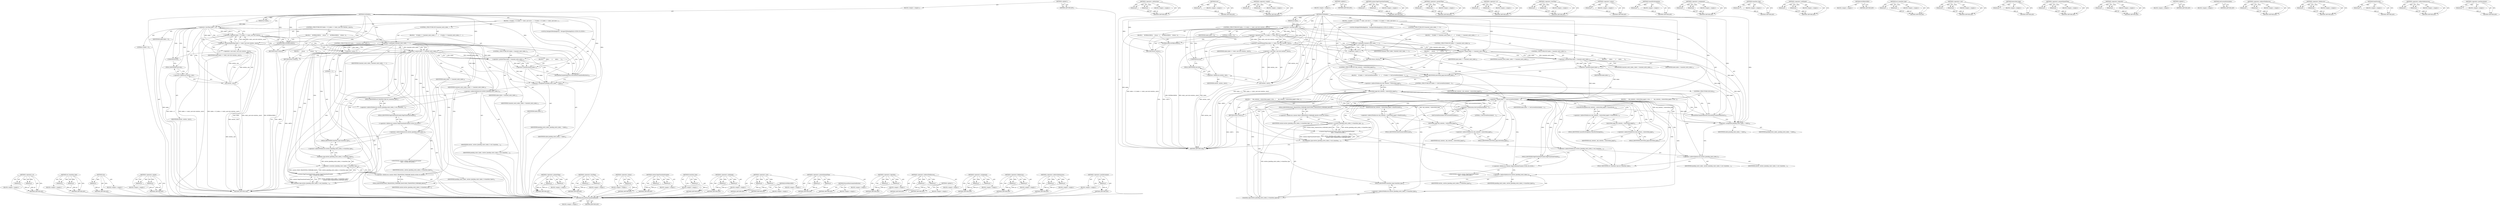 digraph "&lt;operator&gt;.postDecrement" {
vulnerable_202 [label=<(METHOD,DiscardNonCommittedEntries)>];
vulnerable_203 [label=<(BLOCK,&lt;empty&gt;,&lt;empty&gt;)>];
vulnerable_204 [label=<(METHOD_RETURN,ANY)>];
vulnerable_186 [label=<(METHOD,&lt;operator&gt;.subtraction)>];
vulnerable_187 [label=<(PARAM,p1)>];
vulnerable_188 [label=<(PARAM,p2)>];
vulnerable_189 [label=<(BLOCK,&lt;empty&gt;,&lt;empty&gt;)>];
vulnerable_190 [label=<(METHOD_RETURN,ANY)>];
vulnerable_142 [label=<(METHOD,size)>];
vulnerable_143 [label=<(PARAM,p1)>];
vulnerable_144 [label=<(BLOCK,&lt;empty&gt;,&lt;empty&gt;)>];
vulnerable_145 [label=<(METHOD_RETURN,ANY)>];
vulnerable_163 [label=<(METHOD,&lt;operator&gt;.equals)>];
vulnerable_164 [label=<(PARAM,p1)>];
vulnerable_165 [label=<(PARAM,p2)>];
vulnerable_166 [label=<(BLOCK,&lt;empty&gt;,&lt;empty&gt;)>];
vulnerable_167 [label=<(METHOD_RETURN,ANY)>];
vulnerable_6 [label=<(METHOD,&lt;global&gt;)<SUB>1</SUB>>];
vulnerable_7 [label=<(BLOCK,&lt;empty&gt;,&lt;empty&gt;)<SUB>1</SUB>>];
vulnerable_8 [label=<(METHOD,GoToIndex)<SUB>1</SUB>>];
vulnerable_9 [label=<(PARAM,int index)<SUB>1</SUB>>];
vulnerable_10 [label=<(BLOCK,{
  if (index &lt; 0 || index &gt;= static_cast&lt;int&gt;(...,{
  if (index &lt; 0 || index &gt;= static_cast&lt;int&gt;(...)<SUB>1</SUB>>];
vulnerable_11 [label=<(CONTROL_STRUCTURE,IF,if (index &lt; 0 || index &gt;= static_cast&lt;int&gt;(entries_.size())))<SUB>2</SUB>>];
vulnerable_12 [label=<(&lt;operator&gt;.logicalOr,index &lt; 0 || index &gt;= static_cast&lt;int&gt;(entries_...)<SUB>2</SUB>>];
vulnerable_13 [label=<(&lt;operator&gt;.lessThan,index &lt; 0)<SUB>2</SUB>>];
vulnerable_14 [label=<(IDENTIFIER,index,index &lt; 0)<SUB>2</SUB>>];
vulnerable_15 [label=<(LITERAL,0,index &lt; 0)<SUB>2</SUB>>];
vulnerable_16 [label=<(&lt;operator&gt;.greaterEqualsThan,index &gt;= static_cast&lt;int&gt;(entries_.size()))<SUB>2</SUB>>];
vulnerable_17 [label=<(IDENTIFIER,index,index &gt;= static_cast&lt;int&gt;(entries_.size()))<SUB>2</SUB>>];
vulnerable_18 [label=<(&lt;operator&gt;.cast,static_cast&lt;int&gt;(entries_.size()))<SUB>2</SUB>>];
vulnerable_19 [label=<(UNKNOWN,int,int)<SUB>2</SUB>>];
vulnerable_20 [label=<(size,entries_.size())<SUB>2</SUB>>];
vulnerable_21 [label=<(&lt;operator&gt;.fieldAccess,entries_.size)<SUB>2</SUB>>];
vulnerable_22 [label=<(IDENTIFIER,entries_,entries_.size())<SUB>2</SUB>>];
vulnerable_23 [label=<(FIELD_IDENTIFIER,size,size)<SUB>2</SUB>>];
vulnerable_24 [label=<(BLOCK,{
    NOTREACHED();
    return;
  },{
    NOTREACHED();
    return;
  })<SUB>2</SUB>>];
vulnerable_25 [label=<(NOTREACHED,NOTREACHED())<SUB>3</SUB>>];
vulnerable_26 [label=<(RETURN,return;,return;)<SUB>4</SUB>>];
vulnerable_27 [label=<(CONTROL_STRUCTURE,IF,if (transient_entry_index_ != -1))<SUB>7</SUB>>];
vulnerable_28 [label=<(&lt;operator&gt;.notEquals,transient_entry_index_ != -1)<SUB>7</SUB>>];
vulnerable_29 [label=<(IDENTIFIER,transient_entry_index_,transient_entry_index_ != -1)<SUB>7</SUB>>];
vulnerable_30 [label=<(&lt;operator&gt;.minus,-1)<SUB>7</SUB>>];
vulnerable_31 [label=<(LITERAL,1,-1)<SUB>7</SUB>>];
vulnerable_32 [label=<(BLOCK,{
    if (index == transient_entry_index_) {
  ...,{
    if (index == transient_entry_index_) {
  ...)<SUB>7</SUB>>];
vulnerable_33 [label=<(CONTROL_STRUCTURE,IF,if (index == transient_entry_index_))<SUB>8</SUB>>];
vulnerable_34 [label=<(&lt;operator&gt;.equals,index == transient_entry_index_)<SUB>8</SUB>>];
vulnerable_35 [label=<(IDENTIFIER,index,index == transient_entry_index_)<SUB>8</SUB>>];
vulnerable_36 [label=<(IDENTIFIER,transient_entry_index_,index == transient_entry_index_)<SUB>8</SUB>>];
vulnerable_37 [label=<(BLOCK,{
      return;
    },{
      return;
    })<SUB>8</SUB>>];
vulnerable_38 [label=<(RETURN,return;,return;)<SUB>9</SUB>>];
vulnerable_39 [label=<(CONTROL_STRUCTURE,IF,if (index &gt; transient_entry_index_))<SUB>11</SUB>>];
vulnerable_40 [label=<(&lt;operator&gt;.greaterThan,index &gt; transient_entry_index_)<SUB>11</SUB>>];
vulnerable_41 [label=<(IDENTIFIER,index,index &gt; transient_entry_index_)<SUB>11</SUB>>];
vulnerable_42 [label=<(IDENTIFIER,transient_entry_index_,index &gt; transient_entry_index_)<SUB>11</SUB>>];
vulnerable_43 [label=<(BLOCK,{
      index--;
     },{
      index--;
     })<SUB>11</SUB>>];
vulnerable_44 [label=<(&lt;operator&gt;.postDecrement,index--)<SUB>12</SUB>>];
vulnerable_45 [label=<(IDENTIFIER,index,index--)<SUB>12</SUB>>];
vulnerable_46 [label=<(CONTROL_STRUCTURE,IF,if (tab_contents_-&gt;interstitial_page()))<SUB>16</SUB>>];
vulnerable_47 [label=<(interstitial_page,tab_contents_-&gt;interstitial_page())<SUB>16</SUB>>];
vulnerable_48 [label=<(&lt;operator&gt;.indirectFieldAccess,tab_contents_-&gt;interstitial_page)<SUB>16</SUB>>];
vulnerable_49 [label=<(IDENTIFIER,tab_contents_,tab_contents_-&gt;interstitial_page())<SUB>16</SUB>>];
vulnerable_50 [label=<(FIELD_IDENTIFIER,interstitial_page,interstitial_page)<SUB>16</SUB>>];
vulnerable_51 [label=<(BLOCK,{
    if (index == GetCurrentEntryIndex() - 1) ...,{
    if (index == GetCurrentEntryIndex() - 1) ...)<SUB>16</SUB>>];
vulnerable_52 [label=<(CONTROL_STRUCTURE,IF,if (index == GetCurrentEntryIndex() - 1))<SUB>17</SUB>>];
vulnerable_53 [label=<(&lt;operator&gt;.equals,index == GetCurrentEntryIndex() - 1)<SUB>17</SUB>>];
vulnerable_54 [label=<(IDENTIFIER,index,index == GetCurrentEntryIndex() - 1)<SUB>17</SUB>>];
vulnerable_55 [label=<(&lt;operator&gt;.subtraction,GetCurrentEntryIndex() - 1)<SUB>17</SUB>>];
vulnerable_56 [label=<(GetCurrentEntryIndex,GetCurrentEntryIndex())<SUB>17</SUB>>];
vulnerable_57 [label=<(LITERAL,1,GetCurrentEntryIndex() - 1)<SUB>17</SUB>>];
vulnerable_58 [label=<(BLOCK,{
      tab_contents_-&gt;interstitial_page()-&gt;Don...,{
      tab_contents_-&gt;interstitial_page()-&gt;Don...)<SUB>17</SUB>>];
vulnerable_59 [label=<(DontProceed,tab_contents_-&gt;interstitial_page()-&gt;DontProceed())<SUB>18</SUB>>];
vulnerable_60 [label=<(&lt;operator&gt;.indirectFieldAccess,tab_contents_-&gt;interstitial_page()-&gt;DontProceed)<SUB>18</SUB>>];
vulnerable_61 [label=<(interstitial_page,tab_contents_-&gt;interstitial_page())<SUB>18</SUB>>];
vulnerable_62 [label=<(&lt;operator&gt;.indirectFieldAccess,tab_contents_-&gt;interstitial_page)<SUB>18</SUB>>];
vulnerable_63 [label=<(IDENTIFIER,tab_contents_,tab_contents_-&gt;interstitial_page())<SUB>18</SUB>>];
vulnerable_64 [label=<(FIELD_IDENTIFIER,interstitial_page,interstitial_page)<SUB>18</SUB>>];
vulnerable_65 [label=<(FIELD_IDENTIFIER,DontProceed,DontProceed)<SUB>18</SUB>>];
vulnerable_66 [label=<(RETURN,return;,return;)<SUB>19</SUB>>];
vulnerable_67 [label=<(CONTROL_STRUCTURE,ELSE,else)<SUB>20</SUB>>];
vulnerable_68 [label=<(BLOCK,{
      tab_contents_-&gt;interstitial_page()-&gt;Can...,{
      tab_contents_-&gt;interstitial_page()-&gt;Can...)<SUB>20</SUB>>];
vulnerable_69 [label=<(CancelForNavigation,tab_contents_-&gt;interstitial_page()-&gt;CancelForNa...)<SUB>21</SUB>>];
vulnerable_70 [label=<(&lt;operator&gt;.indirectFieldAccess,tab_contents_-&gt;interstitial_page()-&gt;CancelForNa...)<SUB>21</SUB>>];
vulnerable_71 [label=<(interstitial_page,tab_contents_-&gt;interstitial_page())<SUB>21</SUB>>];
vulnerable_72 [label=<(&lt;operator&gt;.indirectFieldAccess,tab_contents_-&gt;interstitial_page)<SUB>21</SUB>>];
vulnerable_73 [label=<(IDENTIFIER,tab_contents_,tab_contents_-&gt;interstitial_page())<SUB>21</SUB>>];
vulnerable_74 [label=<(FIELD_IDENTIFIER,interstitial_page,interstitial_page)<SUB>21</SUB>>];
vulnerable_75 [label=<(FIELD_IDENTIFIER,CancelForNavigation,CancelForNavigation)<SUB>21</SUB>>];
vulnerable_76 [label=<(DiscardNonCommittedEntries,DiscardNonCommittedEntries())<SUB>24</SUB>>];
vulnerable_77 [label=<(&lt;operator&gt;.assignment,pending_entry_index_ = index)<SUB>26</SUB>>];
vulnerable_78 [label=<(IDENTIFIER,pending_entry_index_,pending_entry_index_ = index)<SUB>26</SUB>>];
vulnerable_79 [label=<(IDENTIFIER,index,pending_entry_index_ = index)<SUB>26</SUB>>];
vulnerable_80 [label=<(set_transition_type,entries_[pending_entry_index_]-&gt;set_transition_...)<SUB>27</SUB>>];
vulnerable_81 [label=<(&lt;operator&gt;.indirectFieldAccess,entries_[pending_entry_index_]-&gt;set_transition_...)<SUB>27</SUB>>];
vulnerable_82 [label=<(&lt;operator&gt;.indirectIndexAccess,entries_[pending_entry_index_])<SUB>27</SUB>>];
vulnerable_83 [label=<(IDENTIFIER,entries_,entries_[pending_entry_index_]-&gt;set_transition_...)<SUB>27</SUB>>];
vulnerable_84 [label=<(IDENTIFIER,pending_entry_index_,entries_[pending_entry_index_]-&gt;set_transition_...)<SUB>27</SUB>>];
vulnerable_85 [label=<(FIELD_IDENTIFIER,set_transition_type,set_transition_type)<SUB>27</SUB>>];
vulnerable_86 [label="<(content.PageTransitionFromInt,content::PageTransitionFromInt(
          entri...)<SUB>28</SUB>>"];
vulnerable_87 [label="<(&lt;operator&gt;.fieldAccess,content::PageTransitionFromInt)<SUB>28</SUB>>"];
vulnerable_88 [label="<(IDENTIFIER,content,content::PageTransitionFromInt(
          entri...)<SUB>28</SUB>>"];
vulnerable_89 [label=<(FIELD_IDENTIFIER,PageTransitionFromInt,PageTransitionFromInt)<SUB>28</SUB>>];
vulnerable_90 [label=<(&lt;operator&gt;.or,entries_[pending_entry_index_]-&gt;transition_type...)<SUB>29</SUB>>];
vulnerable_91 [label=<(transition_type,entries_[pending_entry_index_]-&gt;transition_type())<SUB>29</SUB>>];
vulnerable_92 [label=<(&lt;operator&gt;.indirectFieldAccess,entries_[pending_entry_index_]-&gt;transition_type)<SUB>29</SUB>>];
vulnerable_93 [label=<(&lt;operator&gt;.indirectIndexAccess,entries_[pending_entry_index_])<SUB>29</SUB>>];
vulnerable_94 [label=<(IDENTIFIER,entries_,entries_[pending_entry_index_]-&gt;transition_type())<SUB>29</SUB>>];
vulnerable_95 [label=<(IDENTIFIER,pending_entry_index_,entries_[pending_entry_index_]-&gt;transition_type())<SUB>29</SUB>>];
vulnerable_96 [label=<(FIELD_IDENTIFIER,transition_type,transition_type)<SUB>29</SUB>>];
vulnerable_97 [label="<(&lt;operator&gt;.fieldAccess,content::PAGE_TRANSITION_FORWARD_BACK)<SUB>30</SUB>>"];
vulnerable_98 [label=<(IDENTIFIER,content,entries_[pending_entry_index_]-&gt;transition_type...)<SUB>30</SUB>>];
vulnerable_99 [label=<(FIELD_IDENTIFIER,PAGE_TRANSITION_FORWARD_BACK,PAGE_TRANSITION_FORWARD_BACK)<SUB>30</SUB>>];
vulnerable_100 [label="<(LOCAL,NavigateToPendingEntry : NavigateToPendingEntry)<SUB>31</SUB>>"];
vulnerable_101 [label=<(METHOD_RETURN,void)<SUB>1</SUB>>];
vulnerable_103 [label=<(METHOD_RETURN,ANY)<SUB>1</SUB>>];
vulnerable_220 [label=<(METHOD,content.PageTransitionFromInt)>];
vulnerable_221 [label=<(PARAM,p1)>];
vulnerable_222 [label=<(PARAM,p2)>];
vulnerable_223 [label=<(BLOCK,&lt;empty&gt;,&lt;empty&gt;)>];
vulnerable_224 [label=<(METHOD_RETURN,ANY)>];
vulnerable_168 [label=<(METHOD,&lt;operator&gt;.greaterThan)>];
vulnerable_169 [label=<(PARAM,p1)>];
vulnerable_170 [label=<(PARAM,p2)>];
vulnerable_171 [label=<(BLOCK,&lt;empty&gt;,&lt;empty&gt;)>];
vulnerable_172 [label=<(METHOD_RETURN,ANY)>];
vulnerable_225 [label=<(METHOD,&lt;operator&gt;.or)>];
vulnerable_226 [label=<(PARAM,p1)>];
vulnerable_227 [label=<(PARAM,p2)>];
vulnerable_228 [label=<(BLOCK,&lt;empty&gt;,&lt;empty&gt;)>];
vulnerable_229 [label=<(METHOD_RETURN,ANY)>];
vulnerable_127 [label=<(METHOD,&lt;operator&gt;.lessThan)>];
vulnerable_128 [label=<(PARAM,p1)>];
vulnerable_129 [label=<(PARAM,p2)>];
vulnerable_130 [label=<(BLOCK,&lt;empty&gt;,&lt;empty&gt;)>];
vulnerable_131 [label=<(METHOD_RETURN,ANY)>];
vulnerable_159 [label=<(METHOD,&lt;operator&gt;.minus)>];
vulnerable_160 [label=<(PARAM,p1)>];
vulnerable_161 [label=<(BLOCK,&lt;empty&gt;,&lt;empty&gt;)>];
vulnerable_162 [label=<(METHOD_RETURN,ANY)>];
vulnerable_198 [label=<(METHOD,CancelForNavigation)>];
vulnerable_199 [label=<(PARAM,p1)>];
vulnerable_200 [label=<(BLOCK,&lt;empty&gt;,&lt;empty&gt;)>];
vulnerable_201 [label=<(METHOD_RETURN,ANY)>];
vulnerable_205 [label=<(METHOD,&lt;operator&gt;.assignment)>];
vulnerable_206 [label=<(PARAM,p1)>];
vulnerable_207 [label=<(PARAM,p2)>];
vulnerable_208 [label=<(BLOCK,&lt;empty&gt;,&lt;empty&gt;)>];
vulnerable_209 [label=<(METHOD_RETURN,ANY)>];
vulnerable_230 [label=<(METHOD,transition_type)>];
vulnerable_231 [label=<(PARAM,p1)>];
vulnerable_232 [label=<(BLOCK,&lt;empty&gt;,&lt;empty&gt;)>];
vulnerable_233 [label=<(METHOD_RETURN,ANY)>];
vulnerable_154 [label=<(METHOD,&lt;operator&gt;.notEquals)>];
vulnerable_155 [label=<(PARAM,p1)>];
vulnerable_156 [label=<(PARAM,p2)>];
vulnerable_157 [label=<(BLOCK,&lt;empty&gt;,&lt;empty&gt;)>];
vulnerable_158 [label=<(METHOD_RETURN,ANY)>];
vulnerable_151 [label=<(METHOD,NOTREACHED)>];
vulnerable_152 [label=<(BLOCK,&lt;empty&gt;,&lt;empty&gt;)>];
vulnerable_153 [label=<(METHOD_RETURN,ANY)>];
vulnerable_210 [label=<(METHOD,set_transition_type)>];
vulnerable_211 [label=<(PARAM,p1)>];
vulnerable_212 [label=<(PARAM,p2)>];
vulnerable_213 [label=<(BLOCK,&lt;empty&gt;,&lt;empty&gt;)>];
vulnerable_214 [label=<(METHOD_RETURN,ANY)>];
vulnerable_137 [label=<(METHOD,&lt;operator&gt;.cast)>];
vulnerable_138 [label=<(PARAM,p1)>];
vulnerable_139 [label=<(PARAM,p2)>];
vulnerable_140 [label=<(BLOCK,&lt;empty&gt;,&lt;empty&gt;)>];
vulnerable_141 [label=<(METHOD_RETURN,ANY)>];
vulnerable_177 [label=<(METHOD,interstitial_page)>];
vulnerable_178 [label=<(PARAM,p1)>];
vulnerable_179 [label=<(BLOCK,&lt;empty&gt;,&lt;empty&gt;)>];
vulnerable_180 [label=<(METHOD_RETURN,ANY)>];
vulnerable_132 [label=<(METHOD,&lt;operator&gt;.greaterEqualsThan)>];
vulnerable_133 [label=<(PARAM,p1)>];
vulnerable_134 [label=<(PARAM,p2)>];
vulnerable_135 [label=<(BLOCK,&lt;empty&gt;,&lt;empty&gt;)>];
vulnerable_136 [label=<(METHOD_RETURN,ANY)>];
vulnerable_122 [label=<(METHOD,&lt;operator&gt;.logicalOr)>];
vulnerable_123 [label=<(PARAM,p1)>];
vulnerable_124 [label=<(PARAM,p2)>];
vulnerable_125 [label=<(BLOCK,&lt;empty&gt;,&lt;empty&gt;)>];
vulnerable_126 [label=<(METHOD_RETURN,ANY)>];
vulnerable_116 [label=<(METHOD,&lt;global&gt;)<SUB>1</SUB>>];
vulnerable_117 [label=<(BLOCK,&lt;empty&gt;,&lt;empty&gt;)>];
vulnerable_118 [label=<(METHOD_RETURN,ANY)>];
vulnerable_191 [label=<(METHOD,GetCurrentEntryIndex)>];
vulnerable_192 [label=<(BLOCK,&lt;empty&gt;,&lt;empty&gt;)>];
vulnerable_193 [label=<(METHOD_RETURN,ANY)>];
vulnerable_181 [label=<(METHOD,&lt;operator&gt;.indirectFieldAccess)>];
vulnerable_182 [label=<(PARAM,p1)>];
vulnerable_183 [label=<(PARAM,p2)>];
vulnerable_184 [label=<(BLOCK,&lt;empty&gt;,&lt;empty&gt;)>];
vulnerable_185 [label=<(METHOD_RETURN,ANY)>];
vulnerable_146 [label=<(METHOD,&lt;operator&gt;.fieldAccess)>];
vulnerable_147 [label=<(PARAM,p1)>];
vulnerable_148 [label=<(PARAM,p2)>];
vulnerable_149 [label=<(BLOCK,&lt;empty&gt;,&lt;empty&gt;)>];
vulnerable_150 [label=<(METHOD_RETURN,ANY)>];
vulnerable_194 [label=<(METHOD,DontProceed)>];
vulnerable_195 [label=<(PARAM,p1)>];
vulnerable_196 [label=<(BLOCK,&lt;empty&gt;,&lt;empty&gt;)>];
vulnerable_197 [label=<(METHOD_RETURN,ANY)>];
vulnerable_215 [label=<(METHOD,&lt;operator&gt;.indirectIndexAccess)>];
vulnerable_216 [label=<(PARAM,p1)>];
vulnerable_217 [label=<(PARAM,p2)>];
vulnerable_218 [label=<(BLOCK,&lt;empty&gt;,&lt;empty&gt;)>];
vulnerable_219 [label=<(METHOD_RETURN,ANY)>];
vulnerable_173 [label=<(METHOD,&lt;operator&gt;.postDecrement)>];
vulnerable_174 [label=<(PARAM,p1)>];
vulnerable_175 [label=<(BLOCK,&lt;empty&gt;,&lt;empty&gt;)>];
vulnerable_176 [label=<(METHOD_RETURN,ANY)>];
fixed_175 [label=<(METHOD,&lt;operator&gt;.or)>];
fixed_176 [label=<(PARAM,p1)>];
fixed_177 [label=<(PARAM,p2)>];
fixed_178 [label=<(BLOCK,&lt;empty&gt;,&lt;empty&gt;)>];
fixed_179 [label=<(METHOD_RETURN,ANY)>];
fixed_155 [label=<(METHOD,set_transition_type)>];
fixed_156 [label=<(PARAM,p1)>];
fixed_157 [label=<(PARAM,p2)>];
fixed_158 [label=<(BLOCK,&lt;empty&gt;,&lt;empty&gt;)>];
fixed_159 [label=<(METHOD_RETURN,ANY)>];
fixed_112 [label=<(METHOD,size)>];
fixed_113 [label=<(PARAM,p1)>];
fixed_114 [label=<(BLOCK,&lt;empty&gt;,&lt;empty&gt;)>];
fixed_115 [label=<(METHOD_RETURN,ANY)>];
fixed_133 [label=<(METHOD,&lt;operator&gt;.equals)>];
fixed_134 [label=<(PARAM,p1)>];
fixed_135 [label=<(PARAM,p2)>];
fixed_136 [label=<(BLOCK,&lt;empty&gt;,&lt;empty&gt;)>];
fixed_137 [label=<(METHOD_RETURN,ANY)>];
fixed_6 [label=<(METHOD,&lt;global&gt;)<SUB>1</SUB>>];
fixed_7 [label=<(BLOCK,&lt;empty&gt;,&lt;empty&gt;)<SUB>1</SUB>>];
fixed_8 [label=<(METHOD,GoToIndex)<SUB>1</SUB>>];
fixed_9 [label=<(PARAM,int index)<SUB>1</SUB>>];
fixed_10 [label=<(BLOCK,{
  if (index &lt; 0 || index &gt;= static_cast&lt;int&gt;(...,{
  if (index &lt; 0 || index &gt;= static_cast&lt;int&gt;(...)<SUB>1</SUB>>];
fixed_11 [label=<(CONTROL_STRUCTURE,IF,if (index &lt; 0 || index &gt;= static_cast&lt;int&gt;(entries_.size())))<SUB>2</SUB>>];
fixed_12 [label=<(&lt;operator&gt;.logicalOr,index &lt; 0 || index &gt;= static_cast&lt;int&gt;(entries_...)<SUB>2</SUB>>];
fixed_13 [label=<(&lt;operator&gt;.lessThan,index &lt; 0)<SUB>2</SUB>>];
fixed_14 [label=<(IDENTIFIER,index,index &lt; 0)<SUB>2</SUB>>];
fixed_15 [label=<(LITERAL,0,index &lt; 0)<SUB>2</SUB>>];
fixed_16 [label=<(&lt;operator&gt;.greaterEqualsThan,index &gt;= static_cast&lt;int&gt;(entries_.size()))<SUB>2</SUB>>];
fixed_17 [label=<(IDENTIFIER,index,index &gt;= static_cast&lt;int&gt;(entries_.size()))<SUB>2</SUB>>];
fixed_18 [label=<(&lt;operator&gt;.cast,static_cast&lt;int&gt;(entries_.size()))<SUB>2</SUB>>];
fixed_19 [label=<(UNKNOWN,int,int)<SUB>2</SUB>>];
fixed_20 [label=<(size,entries_.size())<SUB>2</SUB>>];
fixed_21 [label=<(&lt;operator&gt;.fieldAccess,entries_.size)<SUB>2</SUB>>];
fixed_22 [label=<(IDENTIFIER,entries_,entries_.size())<SUB>2</SUB>>];
fixed_23 [label=<(FIELD_IDENTIFIER,size,size)<SUB>2</SUB>>];
fixed_24 [label=<(BLOCK,{
    NOTREACHED();
    return;
  },{
    NOTREACHED();
    return;
  })<SUB>2</SUB>>];
fixed_25 [label=<(NOTREACHED,NOTREACHED())<SUB>3</SUB>>];
fixed_26 [label=<(RETURN,return;,return;)<SUB>4</SUB>>];
fixed_27 [label=<(CONTROL_STRUCTURE,IF,if (transient_entry_index_ != -1))<SUB>7</SUB>>];
fixed_28 [label=<(&lt;operator&gt;.notEquals,transient_entry_index_ != -1)<SUB>7</SUB>>];
fixed_29 [label=<(IDENTIFIER,transient_entry_index_,transient_entry_index_ != -1)<SUB>7</SUB>>];
fixed_30 [label=<(&lt;operator&gt;.minus,-1)<SUB>7</SUB>>];
fixed_31 [label=<(LITERAL,1,-1)<SUB>7</SUB>>];
fixed_32 [label=<(BLOCK,{
    if (index == transient_entry_index_) {
  ...,{
    if (index == transient_entry_index_) {
  ...)<SUB>7</SUB>>];
fixed_33 [label=<(CONTROL_STRUCTURE,IF,if (index == transient_entry_index_))<SUB>8</SUB>>];
fixed_34 [label=<(&lt;operator&gt;.equals,index == transient_entry_index_)<SUB>8</SUB>>];
fixed_35 [label=<(IDENTIFIER,index,index == transient_entry_index_)<SUB>8</SUB>>];
fixed_36 [label=<(IDENTIFIER,transient_entry_index_,index == transient_entry_index_)<SUB>8</SUB>>];
fixed_37 [label=<(BLOCK,{
      return;
    },{
      return;
    })<SUB>8</SUB>>];
fixed_38 [label=<(RETURN,return;,return;)<SUB>9</SUB>>];
fixed_39 [label=<(CONTROL_STRUCTURE,IF,if (index &gt; transient_entry_index_))<SUB>11</SUB>>];
fixed_40 [label=<(&lt;operator&gt;.greaterThan,index &gt; transient_entry_index_)<SUB>11</SUB>>];
fixed_41 [label=<(IDENTIFIER,index,index &gt; transient_entry_index_)<SUB>11</SUB>>];
fixed_42 [label=<(IDENTIFIER,transient_entry_index_,index &gt; transient_entry_index_)<SUB>11</SUB>>];
fixed_43 [label=<(BLOCK,{
      index--;
     },{
      index--;
     })<SUB>11</SUB>>];
fixed_44 [label=<(&lt;operator&gt;.postDecrement,index--)<SUB>12</SUB>>];
fixed_45 [label=<(IDENTIFIER,index,index--)<SUB>12</SUB>>];
fixed_46 [label=<(DiscardNonCommittedEntries,DiscardNonCommittedEntries())<SUB>16</SUB>>];
fixed_47 [label=<(&lt;operator&gt;.assignment,pending_entry_index_ = index)<SUB>18</SUB>>];
fixed_48 [label=<(IDENTIFIER,pending_entry_index_,pending_entry_index_ = index)<SUB>18</SUB>>];
fixed_49 [label=<(IDENTIFIER,index,pending_entry_index_ = index)<SUB>18</SUB>>];
fixed_50 [label=<(set_transition_type,entries_[pending_entry_index_]-&gt;set_transition_...)<SUB>19</SUB>>];
fixed_51 [label=<(&lt;operator&gt;.indirectFieldAccess,entries_[pending_entry_index_]-&gt;set_transition_...)<SUB>19</SUB>>];
fixed_52 [label=<(&lt;operator&gt;.indirectIndexAccess,entries_[pending_entry_index_])<SUB>19</SUB>>];
fixed_53 [label=<(IDENTIFIER,entries_,entries_[pending_entry_index_]-&gt;set_transition_...)<SUB>19</SUB>>];
fixed_54 [label=<(IDENTIFIER,pending_entry_index_,entries_[pending_entry_index_]-&gt;set_transition_...)<SUB>19</SUB>>];
fixed_55 [label=<(FIELD_IDENTIFIER,set_transition_type,set_transition_type)<SUB>19</SUB>>];
fixed_56 [label="<(content.PageTransitionFromInt,content::PageTransitionFromInt(
          entri...)<SUB>20</SUB>>"];
fixed_57 [label="<(&lt;operator&gt;.fieldAccess,content::PageTransitionFromInt)<SUB>20</SUB>>"];
fixed_58 [label="<(IDENTIFIER,content,content::PageTransitionFromInt(
          entri...)<SUB>20</SUB>>"];
fixed_59 [label=<(FIELD_IDENTIFIER,PageTransitionFromInt,PageTransitionFromInt)<SUB>20</SUB>>];
fixed_60 [label=<(&lt;operator&gt;.or,entries_[pending_entry_index_]-&gt;transition_type...)<SUB>21</SUB>>];
fixed_61 [label=<(transition_type,entries_[pending_entry_index_]-&gt;transition_type())<SUB>21</SUB>>];
fixed_62 [label=<(&lt;operator&gt;.indirectFieldAccess,entries_[pending_entry_index_]-&gt;transition_type)<SUB>21</SUB>>];
fixed_63 [label=<(&lt;operator&gt;.indirectIndexAccess,entries_[pending_entry_index_])<SUB>21</SUB>>];
fixed_64 [label=<(IDENTIFIER,entries_,entries_[pending_entry_index_]-&gt;transition_type())<SUB>21</SUB>>];
fixed_65 [label=<(IDENTIFIER,pending_entry_index_,entries_[pending_entry_index_]-&gt;transition_type())<SUB>21</SUB>>];
fixed_66 [label=<(FIELD_IDENTIFIER,transition_type,transition_type)<SUB>21</SUB>>];
fixed_67 [label="<(&lt;operator&gt;.fieldAccess,content::PAGE_TRANSITION_FORWARD_BACK)<SUB>22</SUB>>"];
fixed_68 [label=<(IDENTIFIER,content,entries_[pending_entry_index_]-&gt;transition_type...)<SUB>22</SUB>>];
fixed_69 [label=<(FIELD_IDENTIFIER,PAGE_TRANSITION_FORWARD_BACK,PAGE_TRANSITION_FORWARD_BACK)<SUB>22</SUB>>];
fixed_70 [label="<(LOCAL,NavigateToPendingEntry : NavigateToPendingEntry)<SUB>23</SUB>>"];
fixed_71 [label=<(METHOD_RETURN,void)<SUB>1</SUB>>];
fixed_73 [label=<(METHOD_RETURN,ANY)<SUB>1</SUB>>];
fixed_138 [label=<(METHOD,&lt;operator&gt;.greaterThan)>];
fixed_139 [label=<(PARAM,p1)>];
fixed_140 [label=<(PARAM,p2)>];
fixed_141 [label=<(BLOCK,&lt;empty&gt;,&lt;empty&gt;)>];
fixed_142 [label=<(METHOD_RETURN,ANY)>];
fixed_97 [label=<(METHOD,&lt;operator&gt;.lessThan)>];
fixed_98 [label=<(PARAM,p1)>];
fixed_99 [label=<(PARAM,p2)>];
fixed_100 [label=<(BLOCK,&lt;empty&gt;,&lt;empty&gt;)>];
fixed_101 [label=<(METHOD_RETURN,ANY)>];
fixed_129 [label=<(METHOD,&lt;operator&gt;.minus)>];
fixed_130 [label=<(PARAM,p1)>];
fixed_131 [label=<(BLOCK,&lt;empty&gt;,&lt;empty&gt;)>];
fixed_132 [label=<(METHOD_RETURN,ANY)>];
fixed_170 [label=<(METHOD,content.PageTransitionFromInt)>];
fixed_171 [label=<(PARAM,p1)>];
fixed_172 [label=<(PARAM,p2)>];
fixed_173 [label=<(BLOCK,&lt;empty&gt;,&lt;empty&gt;)>];
fixed_174 [label=<(METHOD_RETURN,ANY)>];
fixed_180 [label=<(METHOD,transition_type)>];
fixed_181 [label=<(PARAM,p1)>];
fixed_182 [label=<(BLOCK,&lt;empty&gt;,&lt;empty&gt;)>];
fixed_183 [label=<(METHOD_RETURN,ANY)>];
fixed_124 [label=<(METHOD,&lt;operator&gt;.notEquals)>];
fixed_125 [label=<(PARAM,p1)>];
fixed_126 [label=<(PARAM,p2)>];
fixed_127 [label=<(BLOCK,&lt;empty&gt;,&lt;empty&gt;)>];
fixed_128 [label=<(METHOD_RETURN,ANY)>];
fixed_121 [label=<(METHOD,NOTREACHED)>];
fixed_122 [label=<(BLOCK,&lt;empty&gt;,&lt;empty&gt;)>];
fixed_123 [label=<(METHOD_RETURN,ANY)>];
fixed_107 [label=<(METHOD,&lt;operator&gt;.cast)>];
fixed_108 [label=<(PARAM,p1)>];
fixed_109 [label=<(PARAM,p2)>];
fixed_110 [label=<(BLOCK,&lt;empty&gt;,&lt;empty&gt;)>];
fixed_111 [label=<(METHOD_RETURN,ANY)>];
fixed_147 [label=<(METHOD,DiscardNonCommittedEntries)>];
fixed_148 [label=<(BLOCK,&lt;empty&gt;,&lt;empty&gt;)>];
fixed_149 [label=<(METHOD_RETURN,ANY)>];
fixed_102 [label=<(METHOD,&lt;operator&gt;.greaterEqualsThan)>];
fixed_103 [label=<(PARAM,p1)>];
fixed_104 [label=<(PARAM,p2)>];
fixed_105 [label=<(BLOCK,&lt;empty&gt;,&lt;empty&gt;)>];
fixed_106 [label=<(METHOD_RETURN,ANY)>];
fixed_92 [label=<(METHOD,&lt;operator&gt;.logicalOr)>];
fixed_93 [label=<(PARAM,p1)>];
fixed_94 [label=<(PARAM,p2)>];
fixed_95 [label=<(BLOCK,&lt;empty&gt;,&lt;empty&gt;)>];
fixed_96 [label=<(METHOD_RETURN,ANY)>];
fixed_86 [label=<(METHOD,&lt;global&gt;)<SUB>1</SUB>>];
fixed_87 [label=<(BLOCK,&lt;empty&gt;,&lt;empty&gt;)>];
fixed_88 [label=<(METHOD_RETURN,ANY)>];
fixed_160 [label=<(METHOD,&lt;operator&gt;.indirectFieldAccess)>];
fixed_161 [label=<(PARAM,p1)>];
fixed_162 [label=<(PARAM,p2)>];
fixed_163 [label=<(BLOCK,&lt;empty&gt;,&lt;empty&gt;)>];
fixed_164 [label=<(METHOD_RETURN,ANY)>];
fixed_150 [label=<(METHOD,&lt;operator&gt;.assignment)>];
fixed_151 [label=<(PARAM,p1)>];
fixed_152 [label=<(PARAM,p2)>];
fixed_153 [label=<(BLOCK,&lt;empty&gt;,&lt;empty&gt;)>];
fixed_154 [label=<(METHOD_RETURN,ANY)>];
fixed_116 [label=<(METHOD,&lt;operator&gt;.fieldAccess)>];
fixed_117 [label=<(PARAM,p1)>];
fixed_118 [label=<(PARAM,p2)>];
fixed_119 [label=<(BLOCK,&lt;empty&gt;,&lt;empty&gt;)>];
fixed_120 [label=<(METHOD_RETURN,ANY)>];
fixed_165 [label=<(METHOD,&lt;operator&gt;.indirectIndexAccess)>];
fixed_166 [label=<(PARAM,p1)>];
fixed_167 [label=<(PARAM,p2)>];
fixed_168 [label=<(BLOCK,&lt;empty&gt;,&lt;empty&gt;)>];
fixed_169 [label=<(METHOD_RETURN,ANY)>];
fixed_143 [label=<(METHOD,&lt;operator&gt;.postDecrement)>];
fixed_144 [label=<(PARAM,p1)>];
fixed_145 [label=<(BLOCK,&lt;empty&gt;,&lt;empty&gt;)>];
fixed_146 [label=<(METHOD_RETURN,ANY)>];
vulnerable_202 -> vulnerable_203  [key=0, label="AST: "];
vulnerable_202 -> vulnerable_204  [key=0, label="AST: "];
vulnerable_202 -> vulnerable_204  [key=1, label="CFG: "];
vulnerable_186 -> vulnerable_187  [key=0, label="AST: "];
vulnerable_186 -> vulnerable_187  [key=1, label="DDG: "];
vulnerable_186 -> vulnerable_189  [key=0, label="AST: "];
vulnerable_186 -> vulnerable_188  [key=0, label="AST: "];
vulnerable_186 -> vulnerable_188  [key=1, label="DDG: "];
vulnerable_186 -> vulnerable_190  [key=0, label="AST: "];
vulnerable_186 -> vulnerable_190  [key=1, label="CFG: "];
vulnerable_187 -> vulnerable_190  [key=0, label="DDG: p1"];
vulnerable_188 -> vulnerable_190  [key=0, label="DDG: p2"];
vulnerable_142 -> vulnerable_143  [key=0, label="AST: "];
vulnerable_142 -> vulnerable_143  [key=1, label="DDG: "];
vulnerable_142 -> vulnerable_144  [key=0, label="AST: "];
vulnerable_142 -> vulnerable_145  [key=0, label="AST: "];
vulnerable_142 -> vulnerable_145  [key=1, label="CFG: "];
vulnerable_143 -> vulnerable_145  [key=0, label="DDG: p1"];
vulnerable_163 -> vulnerable_164  [key=0, label="AST: "];
vulnerable_163 -> vulnerable_164  [key=1, label="DDG: "];
vulnerable_163 -> vulnerable_166  [key=0, label="AST: "];
vulnerable_163 -> vulnerable_165  [key=0, label="AST: "];
vulnerable_163 -> vulnerable_165  [key=1, label="DDG: "];
vulnerable_163 -> vulnerable_167  [key=0, label="AST: "];
vulnerable_163 -> vulnerable_167  [key=1, label="CFG: "];
vulnerable_164 -> vulnerable_167  [key=0, label="DDG: p1"];
vulnerable_165 -> vulnerable_167  [key=0, label="DDG: p2"];
vulnerable_6 -> vulnerable_7  [key=0, label="AST: "];
vulnerable_6 -> vulnerable_103  [key=0, label="AST: "];
vulnerable_6 -> vulnerable_103  [key=1, label="CFG: "];
vulnerable_7 -> vulnerable_8  [key=0, label="AST: "];
vulnerable_8 -> vulnerable_9  [key=0, label="AST: "];
vulnerable_8 -> vulnerable_9  [key=1, label="DDG: "];
vulnerable_8 -> vulnerable_10  [key=0, label="AST: "];
vulnerable_8 -> vulnerable_101  [key=0, label="AST: "];
vulnerable_8 -> vulnerable_13  [key=0, label="CFG: "];
vulnerable_8 -> vulnerable_13  [key=1, label="DDG: "];
vulnerable_8 -> vulnerable_76  [key=0, label="DDG: "];
vulnerable_8 -> vulnerable_77  [key=0, label="DDG: "];
vulnerable_8 -> vulnerable_25  [key=0, label="DDG: "];
vulnerable_8 -> vulnerable_26  [key=0, label="DDG: "];
vulnerable_8 -> vulnerable_28  [key=0, label="DDG: "];
vulnerable_8 -> vulnerable_16  [key=0, label="DDG: "];
vulnerable_8 -> vulnerable_30  [key=0, label="DDG: "];
vulnerable_8 -> vulnerable_34  [key=0, label="DDG: "];
vulnerable_8 -> vulnerable_38  [key=0, label="DDG: "];
vulnerable_8 -> vulnerable_40  [key=0, label="DDG: "];
vulnerable_8 -> vulnerable_53  [key=0, label="DDG: "];
vulnerable_8 -> vulnerable_66  [key=0, label="DDG: "];
vulnerable_8 -> vulnerable_44  [key=0, label="DDG: "];
vulnerable_8 -> vulnerable_55  [key=0, label="DDG: "];
vulnerable_9 -> vulnerable_13  [key=0, label="DDG: index"];
vulnerable_10 -> vulnerable_11  [key=0, label="AST: "];
vulnerable_10 -> vulnerable_27  [key=0, label="AST: "];
vulnerable_10 -> vulnerable_46  [key=0, label="AST: "];
vulnerable_10 -> vulnerable_76  [key=0, label="AST: "];
vulnerable_10 -> vulnerable_77  [key=0, label="AST: "];
vulnerable_10 -> vulnerable_80  [key=0, label="AST: "];
vulnerable_10 -> vulnerable_100  [key=0, label="AST: "];
vulnerable_11 -> vulnerable_12  [key=0, label="AST: "];
vulnerable_11 -> vulnerable_24  [key=0, label="AST: "];
vulnerable_12 -> vulnerable_13  [key=0, label="AST: "];
vulnerable_12 -> vulnerable_16  [key=0, label="AST: "];
vulnerable_12 -> vulnerable_25  [key=0, label="CFG: "];
vulnerable_12 -> vulnerable_25  [key=1, label="CDG: "];
vulnerable_12 -> vulnerable_30  [key=0, label="CFG: "];
vulnerable_12 -> vulnerable_30  [key=1, label="CDG: "];
vulnerable_12 -> vulnerable_101  [key=0, label="DDG: index &lt; 0"];
vulnerable_12 -> vulnerable_101  [key=1, label="DDG: index &gt;= static_cast&lt;int&gt;(entries_.size())"];
vulnerable_12 -> vulnerable_101  [key=2, label="DDG: index &lt; 0 || index &gt;= static_cast&lt;int&gt;(entries_.size())"];
vulnerable_12 -> vulnerable_26  [key=0, label="CDG: "];
vulnerable_12 -> vulnerable_28  [key=0, label="CDG: "];
vulnerable_13 -> vulnerable_14  [key=0, label="AST: "];
vulnerable_13 -> vulnerable_15  [key=0, label="AST: "];
vulnerable_13 -> vulnerable_12  [key=0, label="CFG: "];
vulnerable_13 -> vulnerable_12  [key=1, label="DDG: index"];
vulnerable_13 -> vulnerable_12  [key=2, label="DDG: 0"];
vulnerable_13 -> vulnerable_19  [key=0, label="CFG: "];
vulnerable_13 -> vulnerable_19  [key=1, label="CDG: "];
vulnerable_13 -> vulnerable_101  [key=0, label="DDG: index"];
vulnerable_13 -> vulnerable_77  [key=0, label="DDG: index"];
vulnerable_13 -> vulnerable_16  [key=0, label="DDG: index"];
vulnerable_13 -> vulnerable_16  [key=1, label="CDG: "];
vulnerable_13 -> vulnerable_34  [key=0, label="DDG: index"];
vulnerable_13 -> vulnerable_53  [key=0, label="DDG: index"];
vulnerable_13 -> vulnerable_21  [key=0, label="CDG: "];
vulnerable_13 -> vulnerable_20  [key=0, label="CDG: "];
vulnerable_13 -> vulnerable_18  [key=0, label="CDG: "];
vulnerable_13 -> vulnerable_23  [key=0, label="CDG: "];
vulnerable_16 -> vulnerable_17  [key=0, label="AST: "];
vulnerable_16 -> vulnerable_18  [key=0, label="AST: "];
vulnerable_16 -> vulnerable_12  [key=0, label="CFG: "];
vulnerable_16 -> vulnerable_12  [key=1, label="DDG: index"];
vulnerable_16 -> vulnerable_12  [key=2, label="DDG: static_cast&lt;int&gt;(entries_.size())"];
vulnerable_16 -> vulnerable_101  [key=0, label="DDG: index"];
vulnerable_16 -> vulnerable_101  [key=1, label="DDG: static_cast&lt;int&gt;(entries_.size())"];
vulnerable_16 -> vulnerable_77  [key=0, label="DDG: index"];
vulnerable_16 -> vulnerable_34  [key=0, label="DDG: index"];
vulnerable_16 -> vulnerable_53  [key=0, label="DDG: index"];
vulnerable_18 -> vulnerable_19  [key=0, label="AST: "];
vulnerable_18 -> vulnerable_20  [key=0, label="AST: "];
vulnerable_18 -> vulnerable_16  [key=0, label="CFG: "];
vulnerable_18 -> vulnerable_101  [key=0, label="DDG: entries_.size()"];
vulnerable_19 -> vulnerable_23  [key=0, label="CFG: "];
vulnerable_20 -> vulnerable_21  [key=0, label="AST: "];
vulnerable_20 -> vulnerable_18  [key=0, label="CFG: "];
vulnerable_20 -> vulnerable_18  [key=1, label="DDG: entries_.size"];
vulnerable_20 -> vulnerable_101  [key=0, label="DDG: entries_.size"];
vulnerable_20 -> vulnerable_16  [key=0, label="DDG: entries_.size"];
vulnerable_21 -> vulnerable_22  [key=0, label="AST: "];
vulnerable_21 -> vulnerable_23  [key=0, label="AST: "];
vulnerable_21 -> vulnerable_20  [key=0, label="CFG: "];
vulnerable_23 -> vulnerable_21  [key=0, label="CFG: "];
vulnerable_24 -> vulnerable_25  [key=0, label="AST: "];
vulnerable_24 -> vulnerable_26  [key=0, label="AST: "];
vulnerable_25 -> vulnerable_26  [key=0, label="CFG: "];
vulnerable_25 -> vulnerable_101  [key=0, label="DDG: NOTREACHED()"];
vulnerable_26 -> vulnerable_101  [key=0, label="CFG: "];
vulnerable_26 -> vulnerable_101  [key=1, label="DDG: &lt;RET&gt;"];
vulnerable_27 -> vulnerable_28  [key=0, label="AST: "];
vulnerable_27 -> vulnerable_32  [key=0, label="AST: "];
vulnerable_28 -> vulnerable_29  [key=0, label="AST: "];
vulnerable_28 -> vulnerable_30  [key=0, label="AST: "];
vulnerable_28 -> vulnerable_34  [key=0, label="CFG: "];
vulnerable_28 -> vulnerable_34  [key=1, label="DDG: transient_entry_index_"];
vulnerable_28 -> vulnerable_34  [key=2, label="CDG: "];
vulnerable_28 -> vulnerable_50  [key=0, label="CFG: "];
vulnerable_28 -> vulnerable_50  [key=1, label="CDG: "];
vulnerable_28 -> vulnerable_47  [key=0, label="CDG: "];
vulnerable_28 -> vulnerable_48  [key=0, label="CDG: "];
vulnerable_30 -> vulnerable_31  [key=0, label="AST: "];
vulnerable_30 -> vulnerable_28  [key=0, label="CFG: "];
vulnerable_30 -> vulnerable_28  [key=1, label="DDG: 1"];
vulnerable_32 -> vulnerable_33  [key=0, label="AST: "];
vulnerable_32 -> vulnerable_39  [key=0, label="AST: "];
vulnerable_33 -> vulnerable_34  [key=0, label="AST: "];
vulnerable_33 -> vulnerable_37  [key=0, label="AST: "];
vulnerable_34 -> vulnerable_35  [key=0, label="AST: "];
vulnerable_34 -> vulnerable_36  [key=0, label="AST: "];
vulnerable_34 -> vulnerable_38  [key=0, label="CFG: "];
vulnerable_34 -> vulnerable_38  [key=1, label="CDG: "];
vulnerable_34 -> vulnerable_40  [key=0, label="CFG: "];
vulnerable_34 -> vulnerable_40  [key=1, label="DDG: index"];
vulnerable_34 -> vulnerable_40  [key=2, label="DDG: transient_entry_index_"];
vulnerable_34 -> vulnerable_40  [key=3, label="CDG: "];
vulnerable_34 -> vulnerable_47  [key=0, label="CDG: "];
vulnerable_34 -> vulnerable_48  [key=0, label="CDG: "];
vulnerable_34 -> vulnerable_50  [key=0, label="CDG: "];
vulnerable_37 -> vulnerable_38  [key=0, label="AST: "];
vulnerable_38 -> vulnerable_101  [key=0, label="CFG: "];
vulnerable_38 -> vulnerable_101  [key=1, label="DDG: &lt;RET&gt;"];
vulnerable_39 -> vulnerable_40  [key=0, label="AST: "];
vulnerable_39 -> vulnerable_43  [key=0, label="AST: "];
vulnerable_40 -> vulnerable_41  [key=0, label="AST: "];
vulnerable_40 -> vulnerable_42  [key=0, label="AST: "];
vulnerable_40 -> vulnerable_44  [key=0, label="CFG: "];
vulnerable_40 -> vulnerable_44  [key=1, label="DDG: index"];
vulnerable_40 -> vulnerable_44  [key=2, label="CDG: "];
vulnerable_40 -> vulnerable_50  [key=0, label="CFG: "];
vulnerable_40 -> vulnerable_77  [key=0, label="DDG: index"];
vulnerable_40 -> vulnerable_53  [key=0, label="DDG: index"];
vulnerable_43 -> vulnerable_44  [key=0, label="AST: "];
vulnerable_44 -> vulnerable_45  [key=0, label="AST: "];
vulnerable_44 -> vulnerable_50  [key=0, label="CFG: "];
vulnerable_44 -> vulnerable_77  [key=0, label="DDG: index"];
vulnerable_44 -> vulnerable_53  [key=0, label="DDG: index"];
vulnerable_46 -> vulnerable_47  [key=0, label="AST: "];
vulnerable_46 -> vulnerable_51  [key=0, label="AST: "];
vulnerable_47 -> vulnerable_48  [key=0, label="AST: "];
vulnerable_47 -> vulnerable_76  [key=0, label="CFG: "];
vulnerable_47 -> vulnerable_76  [key=1, label="CDG: "];
vulnerable_47 -> vulnerable_56  [key=0, label="CFG: "];
vulnerable_47 -> vulnerable_56  [key=1, label="CDG: "];
vulnerable_47 -> vulnerable_61  [key=0, label="DDG: tab_contents_-&gt;interstitial_page"];
vulnerable_47 -> vulnerable_71  [key=0, label="DDG: tab_contents_-&gt;interstitial_page"];
vulnerable_47 -> vulnerable_96  [key=0, label="CDG: "];
vulnerable_47 -> vulnerable_77  [key=0, label="CDG: "];
vulnerable_47 -> vulnerable_89  [key=0, label="CDG: "];
vulnerable_47 -> vulnerable_99  [key=0, label="CDG: "];
vulnerable_47 -> vulnerable_81  [key=0, label="CDG: "];
vulnerable_47 -> vulnerable_85  [key=0, label="CDG: "];
vulnerable_47 -> vulnerable_92  [key=0, label="CDG: "];
vulnerable_47 -> vulnerable_87  [key=0, label="CDG: "];
vulnerable_47 -> vulnerable_97  [key=0, label="CDG: "];
vulnerable_47 -> vulnerable_91  [key=0, label="CDG: "];
vulnerable_47 -> vulnerable_82  [key=0, label="CDG: "];
vulnerable_47 -> vulnerable_93  [key=0, label="CDG: "];
vulnerable_47 -> vulnerable_90  [key=0, label="CDG: "];
vulnerable_47 -> vulnerable_80  [key=0, label="CDG: "];
vulnerable_47 -> vulnerable_53  [key=0, label="CDG: "];
vulnerable_47 -> vulnerable_55  [key=0, label="CDG: "];
vulnerable_47 -> vulnerable_86  [key=0, label="CDG: "];
vulnerable_48 -> vulnerable_49  [key=0, label="AST: "];
vulnerable_48 -> vulnerable_50  [key=0, label="AST: "];
vulnerable_48 -> vulnerable_47  [key=0, label="CFG: "];
vulnerable_50 -> vulnerable_48  [key=0, label="CFG: "];
vulnerable_51 -> vulnerable_52  [key=0, label="AST: "];
vulnerable_52 -> vulnerable_53  [key=0, label="AST: "];
vulnerable_52 -> vulnerable_58  [key=0, label="AST: "];
vulnerable_52 -> vulnerable_67  [key=0, label="AST: "];
vulnerable_53 -> vulnerable_54  [key=0, label="AST: "];
vulnerable_53 -> vulnerable_55  [key=0, label="AST: "];
vulnerable_53 -> vulnerable_64  [key=0, label="CFG: "];
vulnerable_53 -> vulnerable_64  [key=1, label="CDG: "];
vulnerable_53 -> vulnerable_74  [key=0, label="CFG: "];
vulnerable_53 -> vulnerable_74  [key=1, label="CDG: "];
vulnerable_53 -> vulnerable_77  [key=0, label="DDG: index"];
vulnerable_53 -> vulnerable_77  [key=1, label="CDG: "];
vulnerable_53 -> vulnerable_60  [key=0, label="CDG: "];
vulnerable_53 -> vulnerable_96  [key=0, label="CDG: "];
vulnerable_53 -> vulnerable_89  [key=0, label="CDG: "];
vulnerable_53 -> vulnerable_66  [key=0, label="CDG: "];
vulnerable_53 -> vulnerable_75  [key=0, label="CDG: "];
vulnerable_53 -> vulnerable_99  [key=0, label="CDG: "];
vulnerable_53 -> vulnerable_81  [key=0, label="CDG: "];
vulnerable_53 -> vulnerable_85  [key=0, label="CDG: "];
vulnerable_53 -> vulnerable_72  [key=0, label="CDG: "];
vulnerable_53 -> vulnerable_69  [key=0, label="CDG: "];
vulnerable_53 -> vulnerable_92  [key=0, label="CDG: "];
vulnerable_53 -> vulnerable_76  [key=0, label="CDG: "];
vulnerable_53 -> vulnerable_65  [key=0, label="CDG: "];
vulnerable_53 -> vulnerable_59  [key=0, label="CDG: "];
vulnerable_53 -> vulnerable_87  [key=0, label="CDG: "];
vulnerable_53 -> vulnerable_97  [key=0, label="CDG: "];
vulnerable_53 -> vulnerable_91  [key=0, label="CDG: "];
vulnerable_53 -> vulnerable_82  [key=0, label="CDG: "];
vulnerable_53 -> vulnerable_93  [key=0, label="CDG: "];
vulnerable_53 -> vulnerable_90  [key=0, label="CDG: "];
vulnerable_53 -> vulnerable_80  [key=0, label="CDG: "];
vulnerable_53 -> vulnerable_61  [key=0, label="CDG: "];
vulnerable_53 -> vulnerable_71  [key=0, label="CDG: "];
vulnerable_53 -> vulnerable_70  [key=0, label="CDG: "];
vulnerable_53 -> vulnerable_62  [key=0, label="CDG: "];
vulnerable_53 -> vulnerable_86  [key=0, label="CDG: "];
vulnerable_55 -> vulnerable_56  [key=0, label="AST: "];
vulnerable_55 -> vulnerable_57  [key=0, label="AST: "];
vulnerable_55 -> vulnerable_53  [key=0, label="CFG: "];
vulnerable_55 -> vulnerable_53  [key=1, label="DDG: GetCurrentEntryIndex()"];
vulnerable_55 -> vulnerable_53  [key=2, label="DDG: 1"];
vulnerable_56 -> vulnerable_55  [key=0, label="CFG: "];
vulnerable_58 -> vulnerable_59  [key=0, label="AST: "];
vulnerable_58 -> vulnerable_66  [key=0, label="AST: "];
vulnerable_59 -> vulnerable_60  [key=0, label="AST: "];
vulnerable_59 -> vulnerable_66  [key=0, label="CFG: "];
vulnerable_60 -> vulnerable_61  [key=0, label="AST: "];
vulnerable_60 -> vulnerable_65  [key=0, label="AST: "];
vulnerable_60 -> vulnerable_59  [key=0, label="CFG: "];
vulnerable_61 -> vulnerable_62  [key=0, label="AST: "];
vulnerable_61 -> vulnerable_65  [key=0, label="CFG: "];
vulnerable_62 -> vulnerable_63  [key=0, label="AST: "];
vulnerable_62 -> vulnerable_64  [key=0, label="AST: "];
vulnerable_62 -> vulnerable_61  [key=0, label="CFG: "];
vulnerable_64 -> vulnerable_62  [key=0, label="CFG: "];
vulnerable_65 -> vulnerable_60  [key=0, label="CFG: "];
vulnerable_66 -> vulnerable_101  [key=0, label="CFG: "];
vulnerable_66 -> vulnerable_101  [key=1, label="DDG: &lt;RET&gt;"];
vulnerable_67 -> vulnerable_68  [key=0, label="AST: "];
vulnerable_68 -> vulnerable_69  [key=0, label="AST: "];
vulnerable_69 -> vulnerable_70  [key=0, label="AST: "];
vulnerable_69 -> vulnerable_76  [key=0, label="CFG: "];
vulnerable_70 -> vulnerable_71  [key=0, label="AST: "];
vulnerable_70 -> vulnerable_75  [key=0, label="AST: "];
vulnerable_70 -> vulnerable_69  [key=0, label="CFG: "];
vulnerable_71 -> vulnerable_72  [key=0, label="AST: "];
vulnerable_71 -> vulnerable_75  [key=0, label="CFG: "];
vulnerable_72 -> vulnerable_73  [key=0, label="AST: "];
vulnerable_72 -> vulnerable_74  [key=0, label="AST: "];
vulnerable_72 -> vulnerable_71  [key=0, label="CFG: "];
vulnerable_74 -> vulnerable_72  [key=0, label="CFG: "];
vulnerable_75 -> vulnerable_70  [key=0, label="CFG: "];
vulnerable_76 -> vulnerable_77  [key=0, label="CFG: "];
vulnerable_77 -> vulnerable_78  [key=0, label="AST: "];
vulnerable_77 -> vulnerable_79  [key=0, label="AST: "];
vulnerable_77 -> vulnerable_82  [key=0, label="CFG: "];
vulnerable_80 -> vulnerable_81  [key=0, label="AST: "];
vulnerable_80 -> vulnerable_86  [key=0, label="AST: "];
vulnerable_80 -> vulnerable_101  [key=0, label="CFG: "];
vulnerable_81 -> vulnerable_82  [key=0, label="AST: "];
vulnerable_81 -> vulnerable_85  [key=0, label="AST: "];
vulnerable_81 -> vulnerable_89  [key=0, label="CFG: "];
vulnerable_82 -> vulnerable_83  [key=0, label="AST: "];
vulnerable_82 -> vulnerable_84  [key=0, label="AST: "];
vulnerable_82 -> vulnerable_85  [key=0, label="CFG: "];
vulnerable_85 -> vulnerable_81  [key=0, label="CFG: "];
vulnerable_86 -> vulnerable_87  [key=0, label="AST: "];
vulnerable_86 -> vulnerable_90  [key=0, label="AST: "];
vulnerable_86 -> vulnerable_80  [key=0, label="CFG: "];
vulnerable_86 -> vulnerable_80  [key=1, label="DDG: content::PageTransitionFromInt"];
vulnerable_86 -> vulnerable_80  [key=2, label="DDG: entries_[pending_entry_index_]-&gt;transition_type() |
          content::PAGE_TRANSITION_FORWARD_BACK"];
vulnerable_87 -> vulnerable_88  [key=0, label="AST: "];
vulnerable_87 -> vulnerable_89  [key=0, label="AST: "];
vulnerable_87 -> vulnerable_93  [key=0, label="CFG: "];
vulnerable_89 -> vulnerable_87  [key=0, label="CFG: "];
vulnerable_90 -> vulnerable_91  [key=0, label="AST: "];
vulnerable_90 -> vulnerable_97  [key=0, label="AST: "];
vulnerable_90 -> vulnerable_86  [key=0, label="CFG: "];
vulnerable_90 -> vulnerable_86  [key=1, label="DDG: entries_[pending_entry_index_]-&gt;transition_type()"];
vulnerable_90 -> vulnerable_86  [key=2, label="DDG: content::PAGE_TRANSITION_FORWARD_BACK"];
vulnerable_91 -> vulnerable_92  [key=0, label="AST: "];
vulnerable_91 -> vulnerable_99  [key=0, label="CFG: "];
vulnerable_91 -> vulnerable_90  [key=0, label="DDG: entries_[pending_entry_index_]-&gt;transition_type"];
vulnerable_92 -> vulnerable_93  [key=0, label="AST: "];
vulnerable_92 -> vulnerable_96  [key=0, label="AST: "];
vulnerable_92 -> vulnerable_91  [key=0, label="CFG: "];
vulnerable_93 -> vulnerable_94  [key=0, label="AST: "];
vulnerable_93 -> vulnerable_95  [key=0, label="AST: "];
vulnerable_93 -> vulnerable_96  [key=0, label="CFG: "];
vulnerable_96 -> vulnerable_92  [key=0, label="CFG: "];
vulnerable_97 -> vulnerable_98  [key=0, label="AST: "];
vulnerable_97 -> vulnerable_99  [key=0, label="AST: "];
vulnerable_97 -> vulnerable_90  [key=0, label="CFG: "];
vulnerable_99 -> vulnerable_97  [key=0, label="CFG: "];
vulnerable_220 -> vulnerable_221  [key=0, label="AST: "];
vulnerable_220 -> vulnerable_221  [key=1, label="DDG: "];
vulnerable_220 -> vulnerable_223  [key=0, label="AST: "];
vulnerable_220 -> vulnerable_222  [key=0, label="AST: "];
vulnerable_220 -> vulnerable_222  [key=1, label="DDG: "];
vulnerable_220 -> vulnerable_224  [key=0, label="AST: "];
vulnerable_220 -> vulnerable_224  [key=1, label="CFG: "];
vulnerable_221 -> vulnerable_224  [key=0, label="DDG: p1"];
vulnerable_222 -> vulnerable_224  [key=0, label="DDG: p2"];
vulnerable_168 -> vulnerable_169  [key=0, label="AST: "];
vulnerable_168 -> vulnerable_169  [key=1, label="DDG: "];
vulnerable_168 -> vulnerable_171  [key=0, label="AST: "];
vulnerable_168 -> vulnerable_170  [key=0, label="AST: "];
vulnerable_168 -> vulnerable_170  [key=1, label="DDG: "];
vulnerable_168 -> vulnerable_172  [key=0, label="AST: "];
vulnerable_168 -> vulnerable_172  [key=1, label="CFG: "];
vulnerable_169 -> vulnerable_172  [key=0, label="DDG: p1"];
vulnerable_170 -> vulnerable_172  [key=0, label="DDG: p2"];
vulnerable_225 -> vulnerable_226  [key=0, label="AST: "];
vulnerable_225 -> vulnerable_226  [key=1, label="DDG: "];
vulnerable_225 -> vulnerable_228  [key=0, label="AST: "];
vulnerable_225 -> vulnerable_227  [key=0, label="AST: "];
vulnerable_225 -> vulnerable_227  [key=1, label="DDG: "];
vulnerable_225 -> vulnerable_229  [key=0, label="AST: "];
vulnerable_225 -> vulnerable_229  [key=1, label="CFG: "];
vulnerable_226 -> vulnerable_229  [key=0, label="DDG: p1"];
vulnerable_227 -> vulnerable_229  [key=0, label="DDG: p2"];
vulnerable_127 -> vulnerable_128  [key=0, label="AST: "];
vulnerable_127 -> vulnerable_128  [key=1, label="DDG: "];
vulnerable_127 -> vulnerable_130  [key=0, label="AST: "];
vulnerable_127 -> vulnerable_129  [key=0, label="AST: "];
vulnerable_127 -> vulnerable_129  [key=1, label="DDG: "];
vulnerable_127 -> vulnerable_131  [key=0, label="AST: "];
vulnerable_127 -> vulnerable_131  [key=1, label="CFG: "];
vulnerable_128 -> vulnerable_131  [key=0, label="DDG: p1"];
vulnerable_129 -> vulnerable_131  [key=0, label="DDG: p2"];
vulnerable_159 -> vulnerable_160  [key=0, label="AST: "];
vulnerable_159 -> vulnerable_160  [key=1, label="DDG: "];
vulnerable_159 -> vulnerable_161  [key=0, label="AST: "];
vulnerable_159 -> vulnerable_162  [key=0, label="AST: "];
vulnerable_159 -> vulnerable_162  [key=1, label="CFG: "];
vulnerable_160 -> vulnerable_162  [key=0, label="DDG: p1"];
vulnerable_198 -> vulnerable_199  [key=0, label="AST: "];
vulnerable_198 -> vulnerable_199  [key=1, label="DDG: "];
vulnerable_198 -> vulnerable_200  [key=0, label="AST: "];
vulnerable_198 -> vulnerable_201  [key=0, label="AST: "];
vulnerable_198 -> vulnerable_201  [key=1, label="CFG: "];
vulnerable_199 -> vulnerable_201  [key=0, label="DDG: p1"];
vulnerable_205 -> vulnerable_206  [key=0, label="AST: "];
vulnerable_205 -> vulnerable_206  [key=1, label="DDG: "];
vulnerable_205 -> vulnerable_208  [key=0, label="AST: "];
vulnerable_205 -> vulnerable_207  [key=0, label="AST: "];
vulnerable_205 -> vulnerable_207  [key=1, label="DDG: "];
vulnerable_205 -> vulnerable_209  [key=0, label="AST: "];
vulnerable_205 -> vulnerable_209  [key=1, label="CFG: "];
vulnerable_206 -> vulnerable_209  [key=0, label="DDG: p1"];
vulnerable_207 -> vulnerable_209  [key=0, label="DDG: p2"];
vulnerable_230 -> vulnerable_231  [key=0, label="AST: "];
vulnerable_230 -> vulnerable_231  [key=1, label="DDG: "];
vulnerable_230 -> vulnerable_232  [key=0, label="AST: "];
vulnerable_230 -> vulnerable_233  [key=0, label="AST: "];
vulnerable_230 -> vulnerable_233  [key=1, label="CFG: "];
vulnerable_231 -> vulnerable_233  [key=0, label="DDG: p1"];
vulnerable_154 -> vulnerable_155  [key=0, label="AST: "];
vulnerable_154 -> vulnerable_155  [key=1, label="DDG: "];
vulnerable_154 -> vulnerable_157  [key=0, label="AST: "];
vulnerable_154 -> vulnerable_156  [key=0, label="AST: "];
vulnerable_154 -> vulnerable_156  [key=1, label="DDG: "];
vulnerable_154 -> vulnerable_158  [key=0, label="AST: "];
vulnerable_154 -> vulnerable_158  [key=1, label="CFG: "];
vulnerable_155 -> vulnerable_158  [key=0, label="DDG: p1"];
vulnerable_156 -> vulnerable_158  [key=0, label="DDG: p2"];
vulnerable_151 -> vulnerable_152  [key=0, label="AST: "];
vulnerable_151 -> vulnerable_153  [key=0, label="AST: "];
vulnerable_151 -> vulnerable_153  [key=1, label="CFG: "];
vulnerable_210 -> vulnerable_211  [key=0, label="AST: "];
vulnerable_210 -> vulnerable_211  [key=1, label="DDG: "];
vulnerable_210 -> vulnerable_213  [key=0, label="AST: "];
vulnerable_210 -> vulnerable_212  [key=0, label="AST: "];
vulnerable_210 -> vulnerable_212  [key=1, label="DDG: "];
vulnerable_210 -> vulnerable_214  [key=0, label="AST: "];
vulnerable_210 -> vulnerable_214  [key=1, label="CFG: "];
vulnerable_211 -> vulnerable_214  [key=0, label="DDG: p1"];
vulnerable_212 -> vulnerable_214  [key=0, label="DDG: p2"];
vulnerable_137 -> vulnerable_138  [key=0, label="AST: "];
vulnerable_137 -> vulnerable_138  [key=1, label="DDG: "];
vulnerable_137 -> vulnerable_140  [key=0, label="AST: "];
vulnerable_137 -> vulnerable_139  [key=0, label="AST: "];
vulnerable_137 -> vulnerable_139  [key=1, label="DDG: "];
vulnerable_137 -> vulnerable_141  [key=0, label="AST: "];
vulnerable_137 -> vulnerable_141  [key=1, label="CFG: "];
vulnerable_138 -> vulnerable_141  [key=0, label="DDG: p1"];
vulnerable_139 -> vulnerable_141  [key=0, label="DDG: p2"];
vulnerable_177 -> vulnerable_178  [key=0, label="AST: "];
vulnerable_177 -> vulnerable_178  [key=1, label="DDG: "];
vulnerable_177 -> vulnerable_179  [key=0, label="AST: "];
vulnerable_177 -> vulnerable_180  [key=0, label="AST: "];
vulnerable_177 -> vulnerable_180  [key=1, label="CFG: "];
vulnerable_178 -> vulnerable_180  [key=0, label="DDG: p1"];
vulnerable_132 -> vulnerable_133  [key=0, label="AST: "];
vulnerable_132 -> vulnerable_133  [key=1, label="DDG: "];
vulnerable_132 -> vulnerable_135  [key=0, label="AST: "];
vulnerable_132 -> vulnerable_134  [key=0, label="AST: "];
vulnerable_132 -> vulnerable_134  [key=1, label="DDG: "];
vulnerable_132 -> vulnerable_136  [key=0, label="AST: "];
vulnerable_132 -> vulnerable_136  [key=1, label="CFG: "];
vulnerable_133 -> vulnerable_136  [key=0, label="DDG: p1"];
vulnerable_134 -> vulnerable_136  [key=0, label="DDG: p2"];
vulnerable_122 -> vulnerable_123  [key=0, label="AST: "];
vulnerable_122 -> vulnerable_123  [key=1, label="DDG: "];
vulnerable_122 -> vulnerable_125  [key=0, label="AST: "];
vulnerable_122 -> vulnerable_124  [key=0, label="AST: "];
vulnerable_122 -> vulnerable_124  [key=1, label="DDG: "];
vulnerable_122 -> vulnerable_126  [key=0, label="AST: "];
vulnerable_122 -> vulnerable_126  [key=1, label="CFG: "];
vulnerable_123 -> vulnerable_126  [key=0, label="DDG: p1"];
vulnerable_124 -> vulnerable_126  [key=0, label="DDG: p2"];
vulnerable_116 -> vulnerable_117  [key=0, label="AST: "];
vulnerable_116 -> vulnerable_118  [key=0, label="AST: "];
vulnerable_116 -> vulnerable_118  [key=1, label="CFG: "];
vulnerable_191 -> vulnerable_192  [key=0, label="AST: "];
vulnerable_191 -> vulnerable_193  [key=0, label="AST: "];
vulnerable_191 -> vulnerable_193  [key=1, label="CFG: "];
vulnerable_181 -> vulnerable_182  [key=0, label="AST: "];
vulnerable_181 -> vulnerable_182  [key=1, label="DDG: "];
vulnerable_181 -> vulnerable_184  [key=0, label="AST: "];
vulnerable_181 -> vulnerable_183  [key=0, label="AST: "];
vulnerable_181 -> vulnerable_183  [key=1, label="DDG: "];
vulnerable_181 -> vulnerable_185  [key=0, label="AST: "];
vulnerable_181 -> vulnerable_185  [key=1, label="CFG: "];
vulnerable_182 -> vulnerable_185  [key=0, label="DDG: p1"];
vulnerable_183 -> vulnerable_185  [key=0, label="DDG: p2"];
vulnerable_146 -> vulnerable_147  [key=0, label="AST: "];
vulnerable_146 -> vulnerable_147  [key=1, label="DDG: "];
vulnerable_146 -> vulnerable_149  [key=0, label="AST: "];
vulnerable_146 -> vulnerable_148  [key=0, label="AST: "];
vulnerable_146 -> vulnerable_148  [key=1, label="DDG: "];
vulnerable_146 -> vulnerable_150  [key=0, label="AST: "];
vulnerable_146 -> vulnerable_150  [key=1, label="CFG: "];
vulnerable_147 -> vulnerable_150  [key=0, label="DDG: p1"];
vulnerable_148 -> vulnerable_150  [key=0, label="DDG: p2"];
vulnerable_194 -> vulnerable_195  [key=0, label="AST: "];
vulnerable_194 -> vulnerable_195  [key=1, label="DDG: "];
vulnerable_194 -> vulnerable_196  [key=0, label="AST: "];
vulnerable_194 -> vulnerable_197  [key=0, label="AST: "];
vulnerable_194 -> vulnerable_197  [key=1, label="CFG: "];
vulnerable_195 -> vulnerable_197  [key=0, label="DDG: p1"];
vulnerable_215 -> vulnerable_216  [key=0, label="AST: "];
vulnerable_215 -> vulnerable_216  [key=1, label="DDG: "];
vulnerable_215 -> vulnerable_218  [key=0, label="AST: "];
vulnerable_215 -> vulnerable_217  [key=0, label="AST: "];
vulnerable_215 -> vulnerable_217  [key=1, label="DDG: "];
vulnerable_215 -> vulnerable_219  [key=0, label="AST: "];
vulnerable_215 -> vulnerable_219  [key=1, label="CFG: "];
vulnerable_216 -> vulnerable_219  [key=0, label="DDG: p1"];
vulnerable_217 -> vulnerable_219  [key=0, label="DDG: p2"];
vulnerable_173 -> vulnerable_174  [key=0, label="AST: "];
vulnerable_173 -> vulnerable_174  [key=1, label="DDG: "];
vulnerable_173 -> vulnerable_175  [key=0, label="AST: "];
vulnerable_173 -> vulnerable_176  [key=0, label="AST: "];
vulnerable_173 -> vulnerable_176  [key=1, label="CFG: "];
vulnerable_174 -> vulnerable_176  [key=0, label="DDG: p1"];
fixed_175 -> fixed_176  [key=0, label="AST: "];
fixed_175 -> fixed_176  [key=1, label="DDG: "];
fixed_175 -> fixed_178  [key=0, label="AST: "];
fixed_175 -> fixed_177  [key=0, label="AST: "];
fixed_175 -> fixed_177  [key=1, label="DDG: "];
fixed_175 -> fixed_179  [key=0, label="AST: "];
fixed_175 -> fixed_179  [key=1, label="CFG: "];
fixed_176 -> fixed_179  [key=0, label="DDG: p1"];
fixed_177 -> fixed_179  [key=0, label="DDG: p2"];
fixed_178 -> vulnerable_202  [key=0];
fixed_179 -> vulnerable_202  [key=0];
fixed_155 -> fixed_156  [key=0, label="AST: "];
fixed_155 -> fixed_156  [key=1, label="DDG: "];
fixed_155 -> fixed_158  [key=0, label="AST: "];
fixed_155 -> fixed_157  [key=0, label="AST: "];
fixed_155 -> fixed_157  [key=1, label="DDG: "];
fixed_155 -> fixed_159  [key=0, label="AST: "];
fixed_155 -> fixed_159  [key=1, label="CFG: "];
fixed_156 -> fixed_159  [key=0, label="DDG: p1"];
fixed_157 -> fixed_159  [key=0, label="DDG: p2"];
fixed_158 -> vulnerable_202  [key=0];
fixed_159 -> vulnerable_202  [key=0];
fixed_112 -> fixed_113  [key=0, label="AST: "];
fixed_112 -> fixed_113  [key=1, label="DDG: "];
fixed_112 -> fixed_114  [key=0, label="AST: "];
fixed_112 -> fixed_115  [key=0, label="AST: "];
fixed_112 -> fixed_115  [key=1, label="CFG: "];
fixed_113 -> fixed_115  [key=0, label="DDG: p1"];
fixed_114 -> vulnerable_202  [key=0];
fixed_115 -> vulnerable_202  [key=0];
fixed_133 -> fixed_134  [key=0, label="AST: "];
fixed_133 -> fixed_134  [key=1, label="DDG: "];
fixed_133 -> fixed_136  [key=0, label="AST: "];
fixed_133 -> fixed_135  [key=0, label="AST: "];
fixed_133 -> fixed_135  [key=1, label="DDG: "];
fixed_133 -> fixed_137  [key=0, label="AST: "];
fixed_133 -> fixed_137  [key=1, label="CFG: "];
fixed_134 -> fixed_137  [key=0, label="DDG: p1"];
fixed_135 -> fixed_137  [key=0, label="DDG: p2"];
fixed_136 -> vulnerable_202  [key=0];
fixed_137 -> vulnerable_202  [key=0];
fixed_6 -> fixed_7  [key=0, label="AST: "];
fixed_6 -> fixed_73  [key=0, label="AST: "];
fixed_6 -> fixed_73  [key=1, label="CFG: "];
fixed_7 -> fixed_8  [key=0, label="AST: "];
fixed_8 -> fixed_9  [key=0, label="AST: "];
fixed_8 -> fixed_9  [key=1, label="DDG: "];
fixed_8 -> fixed_10  [key=0, label="AST: "];
fixed_8 -> fixed_71  [key=0, label="AST: "];
fixed_8 -> fixed_13  [key=0, label="CFG: "];
fixed_8 -> fixed_13  [key=1, label="DDG: "];
fixed_8 -> fixed_46  [key=0, label="DDG: "];
fixed_8 -> fixed_47  [key=0, label="DDG: "];
fixed_8 -> fixed_25  [key=0, label="DDG: "];
fixed_8 -> fixed_26  [key=0, label="DDG: "];
fixed_8 -> fixed_28  [key=0, label="DDG: "];
fixed_8 -> fixed_16  [key=0, label="DDG: "];
fixed_8 -> fixed_30  [key=0, label="DDG: "];
fixed_8 -> fixed_34  [key=0, label="DDG: "];
fixed_8 -> fixed_38  [key=0, label="DDG: "];
fixed_8 -> fixed_40  [key=0, label="DDG: "];
fixed_8 -> fixed_44  [key=0, label="DDG: "];
fixed_9 -> fixed_13  [key=0, label="DDG: index"];
fixed_10 -> fixed_11  [key=0, label="AST: "];
fixed_10 -> fixed_27  [key=0, label="AST: "];
fixed_10 -> fixed_46  [key=0, label="AST: "];
fixed_10 -> fixed_47  [key=0, label="AST: "];
fixed_10 -> fixed_50  [key=0, label="AST: "];
fixed_10 -> fixed_70  [key=0, label="AST: "];
fixed_11 -> fixed_12  [key=0, label="AST: "];
fixed_11 -> fixed_24  [key=0, label="AST: "];
fixed_12 -> fixed_13  [key=0, label="AST: "];
fixed_12 -> fixed_16  [key=0, label="AST: "];
fixed_12 -> fixed_25  [key=0, label="CFG: "];
fixed_12 -> fixed_25  [key=1, label="CDG: "];
fixed_12 -> fixed_30  [key=0, label="CFG: "];
fixed_12 -> fixed_30  [key=1, label="CDG: "];
fixed_12 -> fixed_71  [key=0, label="DDG: index &lt; 0"];
fixed_12 -> fixed_71  [key=1, label="DDG: index &gt;= static_cast&lt;int&gt;(entries_.size())"];
fixed_12 -> fixed_71  [key=2, label="DDG: index &lt; 0 || index &gt;= static_cast&lt;int&gt;(entries_.size())"];
fixed_12 -> fixed_26  [key=0, label="CDG: "];
fixed_12 -> fixed_28  [key=0, label="CDG: "];
fixed_13 -> fixed_14  [key=0, label="AST: "];
fixed_13 -> fixed_15  [key=0, label="AST: "];
fixed_13 -> fixed_12  [key=0, label="CFG: "];
fixed_13 -> fixed_12  [key=1, label="DDG: index"];
fixed_13 -> fixed_12  [key=2, label="DDG: 0"];
fixed_13 -> fixed_19  [key=0, label="CFG: "];
fixed_13 -> fixed_19  [key=1, label="CDG: "];
fixed_13 -> fixed_71  [key=0, label="DDG: index"];
fixed_13 -> fixed_47  [key=0, label="DDG: index"];
fixed_13 -> fixed_16  [key=0, label="DDG: index"];
fixed_13 -> fixed_16  [key=1, label="CDG: "];
fixed_13 -> fixed_34  [key=0, label="DDG: index"];
fixed_13 -> fixed_21  [key=0, label="CDG: "];
fixed_13 -> fixed_23  [key=0, label="CDG: "];
fixed_13 -> fixed_20  [key=0, label="CDG: "];
fixed_13 -> fixed_18  [key=0, label="CDG: "];
fixed_14 -> vulnerable_202  [key=0];
fixed_15 -> vulnerable_202  [key=0];
fixed_16 -> fixed_17  [key=0, label="AST: "];
fixed_16 -> fixed_18  [key=0, label="AST: "];
fixed_16 -> fixed_12  [key=0, label="CFG: "];
fixed_16 -> fixed_12  [key=1, label="DDG: index"];
fixed_16 -> fixed_12  [key=2, label="DDG: static_cast&lt;int&gt;(entries_.size())"];
fixed_16 -> fixed_71  [key=0, label="DDG: index"];
fixed_16 -> fixed_71  [key=1, label="DDG: static_cast&lt;int&gt;(entries_.size())"];
fixed_16 -> fixed_47  [key=0, label="DDG: index"];
fixed_16 -> fixed_34  [key=0, label="DDG: index"];
fixed_17 -> vulnerable_202  [key=0];
fixed_18 -> fixed_19  [key=0, label="AST: "];
fixed_18 -> fixed_20  [key=0, label="AST: "];
fixed_18 -> fixed_16  [key=0, label="CFG: "];
fixed_18 -> fixed_71  [key=0, label="DDG: entries_.size()"];
fixed_19 -> fixed_23  [key=0, label="CFG: "];
fixed_20 -> fixed_21  [key=0, label="AST: "];
fixed_20 -> fixed_18  [key=0, label="CFG: "];
fixed_20 -> fixed_18  [key=1, label="DDG: entries_.size"];
fixed_20 -> fixed_71  [key=0, label="DDG: entries_.size"];
fixed_20 -> fixed_16  [key=0, label="DDG: entries_.size"];
fixed_21 -> fixed_22  [key=0, label="AST: "];
fixed_21 -> fixed_23  [key=0, label="AST: "];
fixed_21 -> fixed_20  [key=0, label="CFG: "];
fixed_22 -> vulnerable_202  [key=0];
fixed_23 -> fixed_21  [key=0, label="CFG: "];
fixed_24 -> fixed_25  [key=0, label="AST: "];
fixed_24 -> fixed_26  [key=0, label="AST: "];
fixed_25 -> fixed_26  [key=0, label="CFG: "];
fixed_25 -> fixed_71  [key=0, label="DDG: NOTREACHED()"];
fixed_26 -> fixed_71  [key=0, label="CFG: "];
fixed_26 -> fixed_71  [key=1, label="DDG: &lt;RET&gt;"];
fixed_27 -> fixed_28  [key=0, label="AST: "];
fixed_27 -> fixed_32  [key=0, label="AST: "];
fixed_28 -> fixed_29  [key=0, label="AST: "];
fixed_28 -> fixed_30  [key=0, label="AST: "];
fixed_28 -> fixed_46  [key=0, label="CFG: "];
fixed_28 -> fixed_46  [key=1, label="CDG: "];
fixed_28 -> fixed_34  [key=0, label="CFG: "];
fixed_28 -> fixed_34  [key=1, label="DDG: transient_entry_index_"];
fixed_28 -> fixed_34  [key=2, label="CDG: "];
fixed_28 -> fixed_47  [key=0, label="CDG: "];
fixed_28 -> fixed_60  [key=0, label="CDG: "];
fixed_28 -> fixed_61  [key=0, label="CDG: "];
fixed_28 -> fixed_51  [key=0, label="CDG: "];
fixed_28 -> fixed_57  [key=0, label="CDG: "];
fixed_28 -> fixed_66  [key=0, label="CDG: "];
fixed_28 -> fixed_52  [key=0, label="CDG: "];
fixed_28 -> fixed_56  [key=0, label="CDG: "];
fixed_28 -> fixed_69  [key=0, label="CDG: "];
fixed_28 -> fixed_67  [key=0, label="CDG: "];
fixed_28 -> fixed_63  [key=0, label="CDG: "];
fixed_28 -> fixed_50  [key=0, label="CDG: "];
fixed_28 -> fixed_59  [key=0, label="CDG: "];
fixed_28 -> fixed_55  [key=0, label="CDG: "];
fixed_28 -> fixed_62  [key=0, label="CDG: "];
fixed_29 -> vulnerable_202  [key=0];
fixed_30 -> fixed_31  [key=0, label="AST: "];
fixed_30 -> fixed_28  [key=0, label="CFG: "];
fixed_30 -> fixed_28  [key=1, label="DDG: 1"];
fixed_31 -> vulnerable_202  [key=0];
fixed_32 -> fixed_33  [key=0, label="AST: "];
fixed_32 -> fixed_39  [key=0, label="AST: "];
fixed_33 -> fixed_34  [key=0, label="AST: "];
fixed_33 -> fixed_37  [key=0, label="AST: "];
fixed_34 -> fixed_35  [key=0, label="AST: "];
fixed_34 -> fixed_36  [key=0, label="AST: "];
fixed_34 -> fixed_38  [key=0, label="CFG: "];
fixed_34 -> fixed_38  [key=1, label="CDG: "];
fixed_34 -> fixed_40  [key=0, label="CFG: "];
fixed_34 -> fixed_40  [key=1, label="DDG: index"];
fixed_34 -> fixed_40  [key=2, label="DDG: transient_entry_index_"];
fixed_34 -> fixed_40  [key=3, label="CDG: "];
fixed_34 -> fixed_47  [key=0, label="CDG: "];
fixed_34 -> fixed_60  [key=0, label="CDG: "];
fixed_34 -> fixed_61  [key=0, label="CDG: "];
fixed_34 -> fixed_51  [key=0, label="CDG: "];
fixed_34 -> fixed_57  [key=0, label="CDG: "];
fixed_34 -> fixed_66  [key=0, label="CDG: "];
fixed_34 -> fixed_52  [key=0, label="CDG: "];
fixed_34 -> fixed_46  [key=0, label="CDG: "];
fixed_34 -> fixed_56  [key=0, label="CDG: "];
fixed_34 -> fixed_69  [key=0, label="CDG: "];
fixed_34 -> fixed_67  [key=0, label="CDG: "];
fixed_34 -> fixed_63  [key=0, label="CDG: "];
fixed_34 -> fixed_50  [key=0, label="CDG: "];
fixed_34 -> fixed_59  [key=0, label="CDG: "];
fixed_34 -> fixed_55  [key=0, label="CDG: "];
fixed_34 -> fixed_62  [key=0, label="CDG: "];
fixed_35 -> vulnerable_202  [key=0];
fixed_36 -> vulnerable_202  [key=0];
fixed_37 -> fixed_38  [key=0, label="AST: "];
fixed_38 -> fixed_71  [key=0, label="CFG: "];
fixed_38 -> fixed_71  [key=1, label="DDG: &lt;RET&gt;"];
fixed_39 -> fixed_40  [key=0, label="AST: "];
fixed_39 -> fixed_43  [key=0, label="AST: "];
fixed_40 -> fixed_41  [key=0, label="AST: "];
fixed_40 -> fixed_42  [key=0, label="AST: "];
fixed_40 -> fixed_46  [key=0, label="CFG: "];
fixed_40 -> fixed_44  [key=0, label="CFG: "];
fixed_40 -> fixed_44  [key=1, label="DDG: index"];
fixed_40 -> fixed_44  [key=2, label="CDG: "];
fixed_40 -> fixed_47  [key=0, label="DDG: index"];
fixed_41 -> vulnerable_202  [key=0];
fixed_42 -> vulnerable_202  [key=0];
fixed_43 -> fixed_44  [key=0, label="AST: "];
fixed_44 -> fixed_45  [key=0, label="AST: "];
fixed_44 -> fixed_46  [key=0, label="CFG: "];
fixed_44 -> fixed_47  [key=0, label="DDG: index"];
fixed_45 -> vulnerable_202  [key=0];
fixed_46 -> fixed_47  [key=0, label="CFG: "];
fixed_47 -> fixed_48  [key=0, label="AST: "];
fixed_47 -> fixed_49  [key=0, label="AST: "];
fixed_47 -> fixed_52  [key=0, label="CFG: "];
fixed_48 -> vulnerable_202  [key=0];
fixed_49 -> vulnerable_202  [key=0];
fixed_50 -> fixed_51  [key=0, label="AST: "];
fixed_50 -> fixed_56  [key=0, label="AST: "];
fixed_50 -> fixed_71  [key=0, label="CFG: "];
fixed_51 -> fixed_52  [key=0, label="AST: "];
fixed_51 -> fixed_55  [key=0, label="AST: "];
fixed_51 -> fixed_59  [key=0, label="CFG: "];
fixed_52 -> fixed_53  [key=0, label="AST: "];
fixed_52 -> fixed_54  [key=0, label="AST: "];
fixed_52 -> fixed_55  [key=0, label="CFG: "];
fixed_53 -> vulnerable_202  [key=0];
fixed_54 -> vulnerable_202  [key=0];
fixed_55 -> fixed_51  [key=0, label="CFG: "];
fixed_56 -> fixed_57  [key=0, label="AST: "];
fixed_56 -> fixed_60  [key=0, label="AST: "];
fixed_56 -> fixed_50  [key=0, label="CFG: "];
fixed_56 -> fixed_50  [key=1, label="DDG: content::PageTransitionFromInt"];
fixed_56 -> fixed_50  [key=2, label="DDG: entries_[pending_entry_index_]-&gt;transition_type() |
          content::PAGE_TRANSITION_FORWARD_BACK"];
fixed_57 -> fixed_58  [key=0, label="AST: "];
fixed_57 -> fixed_59  [key=0, label="AST: "];
fixed_57 -> fixed_63  [key=0, label="CFG: "];
fixed_58 -> vulnerable_202  [key=0];
fixed_59 -> fixed_57  [key=0, label="CFG: "];
fixed_60 -> fixed_61  [key=0, label="AST: "];
fixed_60 -> fixed_67  [key=0, label="AST: "];
fixed_60 -> fixed_56  [key=0, label="CFG: "];
fixed_60 -> fixed_56  [key=1, label="DDG: entries_[pending_entry_index_]-&gt;transition_type()"];
fixed_60 -> fixed_56  [key=2, label="DDG: content::PAGE_TRANSITION_FORWARD_BACK"];
fixed_61 -> fixed_62  [key=0, label="AST: "];
fixed_61 -> fixed_69  [key=0, label="CFG: "];
fixed_61 -> fixed_60  [key=0, label="DDG: entries_[pending_entry_index_]-&gt;transition_type"];
fixed_62 -> fixed_63  [key=0, label="AST: "];
fixed_62 -> fixed_66  [key=0, label="AST: "];
fixed_62 -> fixed_61  [key=0, label="CFG: "];
fixed_63 -> fixed_64  [key=0, label="AST: "];
fixed_63 -> fixed_65  [key=0, label="AST: "];
fixed_63 -> fixed_66  [key=0, label="CFG: "];
fixed_64 -> vulnerable_202  [key=0];
fixed_65 -> vulnerable_202  [key=0];
fixed_66 -> fixed_62  [key=0, label="CFG: "];
fixed_67 -> fixed_68  [key=0, label="AST: "];
fixed_67 -> fixed_69  [key=0, label="AST: "];
fixed_67 -> fixed_60  [key=0, label="CFG: "];
fixed_68 -> vulnerable_202  [key=0];
fixed_69 -> fixed_67  [key=0, label="CFG: "];
fixed_70 -> vulnerable_202  [key=0];
fixed_71 -> vulnerable_202  [key=0];
fixed_73 -> vulnerable_202  [key=0];
fixed_138 -> fixed_139  [key=0, label="AST: "];
fixed_138 -> fixed_139  [key=1, label="DDG: "];
fixed_138 -> fixed_141  [key=0, label="AST: "];
fixed_138 -> fixed_140  [key=0, label="AST: "];
fixed_138 -> fixed_140  [key=1, label="DDG: "];
fixed_138 -> fixed_142  [key=0, label="AST: "];
fixed_138 -> fixed_142  [key=1, label="CFG: "];
fixed_139 -> fixed_142  [key=0, label="DDG: p1"];
fixed_140 -> fixed_142  [key=0, label="DDG: p2"];
fixed_141 -> vulnerable_202  [key=0];
fixed_142 -> vulnerable_202  [key=0];
fixed_97 -> fixed_98  [key=0, label="AST: "];
fixed_97 -> fixed_98  [key=1, label="DDG: "];
fixed_97 -> fixed_100  [key=0, label="AST: "];
fixed_97 -> fixed_99  [key=0, label="AST: "];
fixed_97 -> fixed_99  [key=1, label="DDG: "];
fixed_97 -> fixed_101  [key=0, label="AST: "];
fixed_97 -> fixed_101  [key=1, label="CFG: "];
fixed_98 -> fixed_101  [key=0, label="DDG: p1"];
fixed_99 -> fixed_101  [key=0, label="DDG: p2"];
fixed_100 -> vulnerable_202  [key=0];
fixed_101 -> vulnerable_202  [key=0];
fixed_129 -> fixed_130  [key=0, label="AST: "];
fixed_129 -> fixed_130  [key=1, label="DDG: "];
fixed_129 -> fixed_131  [key=0, label="AST: "];
fixed_129 -> fixed_132  [key=0, label="AST: "];
fixed_129 -> fixed_132  [key=1, label="CFG: "];
fixed_130 -> fixed_132  [key=0, label="DDG: p1"];
fixed_131 -> vulnerable_202  [key=0];
fixed_132 -> vulnerable_202  [key=0];
fixed_170 -> fixed_171  [key=0, label="AST: "];
fixed_170 -> fixed_171  [key=1, label="DDG: "];
fixed_170 -> fixed_173  [key=0, label="AST: "];
fixed_170 -> fixed_172  [key=0, label="AST: "];
fixed_170 -> fixed_172  [key=1, label="DDG: "];
fixed_170 -> fixed_174  [key=0, label="AST: "];
fixed_170 -> fixed_174  [key=1, label="CFG: "];
fixed_171 -> fixed_174  [key=0, label="DDG: p1"];
fixed_172 -> fixed_174  [key=0, label="DDG: p2"];
fixed_173 -> vulnerable_202  [key=0];
fixed_174 -> vulnerable_202  [key=0];
fixed_180 -> fixed_181  [key=0, label="AST: "];
fixed_180 -> fixed_181  [key=1, label="DDG: "];
fixed_180 -> fixed_182  [key=0, label="AST: "];
fixed_180 -> fixed_183  [key=0, label="AST: "];
fixed_180 -> fixed_183  [key=1, label="CFG: "];
fixed_181 -> fixed_183  [key=0, label="DDG: p1"];
fixed_182 -> vulnerable_202  [key=0];
fixed_183 -> vulnerable_202  [key=0];
fixed_124 -> fixed_125  [key=0, label="AST: "];
fixed_124 -> fixed_125  [key=1, label="DDG: "];
fixed_124 -> fixed_127  [key=0, label="AST: "];
fixed_124 -> fixed_126  [key=0, label="AST: "];
fixed_124 -> fixed_126  [key=1, label="DDG: "];
fixed_124 -> fixed_128  [key=0, label="AST: "];
fixed_124 -> fixed_128  [key=1, label="CFG: "];
fixed_125 -> fixed_128  [key=0, label="DDG: p1"];
fixed_126 -> fixed_128  [key=0, label="DDG: p2"];
fixed_127 -> vulnerable_202  [key=0];
fixed_128 -> vulnerable_202  [key=0];
fixed_121 -> fixed_122  [key=0, label="AST: "];
fixed_121 -> fixed_123  [key=0, label="AST: "];
fixed_121 -> fixed_123  [key=1, label="CFG: "];
fixed_122 -> vulnerable_202  [key=0];
fixed_123 -> vulnerable_202  [key=0];
fixed_107 -> fixed_108  [key=0, label="AST: "];
fixed_107 -> fixed_108  [key=1, label="DDG: "];
fixed_107 -> fixed_110  [key=0, label="AST: "];
fixed_107 -> fixed_109  [key=0, label="AST: "];
fixed_107 -> fixed_109  [key=1, label="DDG: "];
fixed_107 -> fixed_111  [key=0, label="AST: "];
fixed_107 -> fixed_111  [key=1, label="CFG: "];
fixed_108 -> fixed_111  [key=0, label="DDG: p1"];
fixed_109 -> fixed_111  [key=0, label="DDG: p2"];
fixed_110 -> vulnerable_202  [key=0];
fixed_111 -> vulnerable_202  [key=0];
fixed_147 -> fixed_148  [key=0, label="AST: "];
fixed_147 -> fixed_149  [key=0, label="AST: "];
fixed_147 -> fixed_149  [key=1, label="CFG: "];
fixed_148 -> vulnerable_202  [key=0];
fixed_149 -> vulnerable_202  [key=0];
fixed_102 -> fixed_103  [key=0, label="AST: "];
fixed_102 -> fixed_103  [key=1, label="DDG: "];
fixed_102 -> fixed_105  [key=0, label="AST: "];
fixed_102 -> fixed_104  [key=0, label="AST: "];
fixed_102 -> fixed_104  [key=1, label="DDG: "];
fixed_102 -> fixed_106  [key=0, label="AST: "];
fixed_102 -> fixed_106  [key=1, label="CFG: "];
fixed_103 -> fixed_106  [key=0, label="DDG: p1"];
fixed_104 -> fixed_106  [key=0, label="DDG: p2"];
fixed_105 -> vulnerable_202  [key=0];
fixed_106 -> vulnerable_202  [key=0];
fixed_92 -> fixed_93  [key=0, label="AST: "];
fixed_92 -> fixed_93  [key=1, label="DDG: "];
fixed_92 -> fixed_95  [key=0, label="AST: "];
fixed_92 -> fixed_94  [key=0, label="AST: "];
fixed_92 -> fixed_94  [key=1, label="DDG: "];
fixed_92 -> fixed_96  [key=0, label="AST: "];
fixed_92 -> fixed_96  [key=1, label="CFG: "];
fixed_93 -> fixed_96  [key=0, label="DDG: p1"];
fixed_94 -> fixed_96  [key=0, label="DDG: p2"];
fixed_95 -> vulnerable_202  [key=0];
fixed_96 -> vulnerable_202  [key=0];
fixed_86 -> fixed_87  [key=0, label="AST: "];
fixed_86 -> fixed_88  [key=0, label="AST: "];
fixed_86 -> fixed_88  [key=1, label="CFG: "];
fixed_87 -> vulnerable_202  [key=0];
fixed_88 -> vulnerable_202  [key=0];
fixed_160 -> fixed_161  [key=0, label="AST: "];
fixed_160 -> fixed_161  [key=1, label="DDG: "];
fixed_160 -> fixed_163  [key=0, label="AST: "];
fixed_160 -> fixed_162  [key=0, label="AST: "];
fixed_160 -> fixed_162  [key=1, label="DDG: "];
fixed_160 -> fixed_164  [key=0, label="AST: "];
fixed_160 -> fixed_164  [key=1, label="CFG: "];
fixed_161 -> fixed_164  [key=0, label="DDG: p1"];
fixed_162 -> fixed_164  [key=0, label="DDG: p2"];
fixed_163 -> vulnerable_202  [key=0];
fixed_164 -> vulnerable_202  [key=0];
fixed_150 -> fixed_151  [key=0, label="AST: "];
fixed_150 -> fixed_151  [key=1, label="DDG: "];
fixed_150 -> fixed_153  [key=0, label="AST: "];
fixed_150 -> fixed_152  [key=0, label="AST: "];
fixed_150 -> fixed_152  [key=1, label="DDG: "];
fixed_150 -> fixed_154  [key=0, label="AST: "];
fixed_150 -> fixed_154  [key=1, label="CFG: "];
fixed_151 -> fixed_154  [key=0, label="DDG: p1"];
fixed_152 -> fixed_154  [key=0, label="DDG: p2"];
fixed_153 -> vulnerable_202  [key=0];
fixed_154 -> vulnerable_202  [key=0];
fixed_116 -> fixed_117  [key=0, label="AST: "];
fixed_116 -> fixed_117  [key=1, label="DDG: "];
fixed_116 -> fixed_119  [key=0, label="AST: "];
fixed_116 -> fixed_118  [key=0, label="AST: "];
fixed_116 -> fixed_118  [key=1, label="DDG: "];
fixed_116 -> fixed_120  [key=0, label="AST: "];
fixed_116 -> fixed_120  [key=1, label="CFG: "];
fixed_117 -> fixed_120  [key=0, label="DDG: p1"];
fixed_118 -> fixed_120  [key=0, label="DDG: p2"];
fixed_119 -> vulnerable_202  [key=0];
fixed_120 -> vulnerable_202  [key=0];
fixed_165 -> fixed_166  [key=0, label="AST: "];
fixed_165 -> fixed_166  [key=1, label="DDG: "];
fixed_165 -> fixed_168  [key=0, label="AST: "];
fixed_165 -> fixed_167  [key=0, label="AST: "];
fixed_165 -> fixed_167  [key=1, label="DDG: "];
fixed_165 -> fixed_169  [key=0, label="AST: "];
fixed_165 -> fixed_169  [key=1, label="CFG: "];
fixed_166 -> fixed_169  [key=0, label="DDG: p1"];
fixed_167 -> fixed_169  [key=0, label="DDG: p2"];
fixed_168 -> vulnerable_202  [key=0];
fixed_169 -> vulnerable_202  [key=0];
fixed_143 -> fixed_144  [key=0, label="AST: "];
fixed_143 -> fixed_144  [key=1, label="DDG: "];
fixed_143 -> fixed_145  [key=0, label="AST: "];
fixed_143 -> fixed_146  [key=0, label="AST: "];
fixed_143 -> fixed_146  [key=1, label="CFG: "];
fixed_144 -> fixed_146  [key=0, label="DDG: p1"];
fixed_145 -> vulnerable_202  [key=0];
fixed_146 -> vulnerable_202  [key=0];
}
